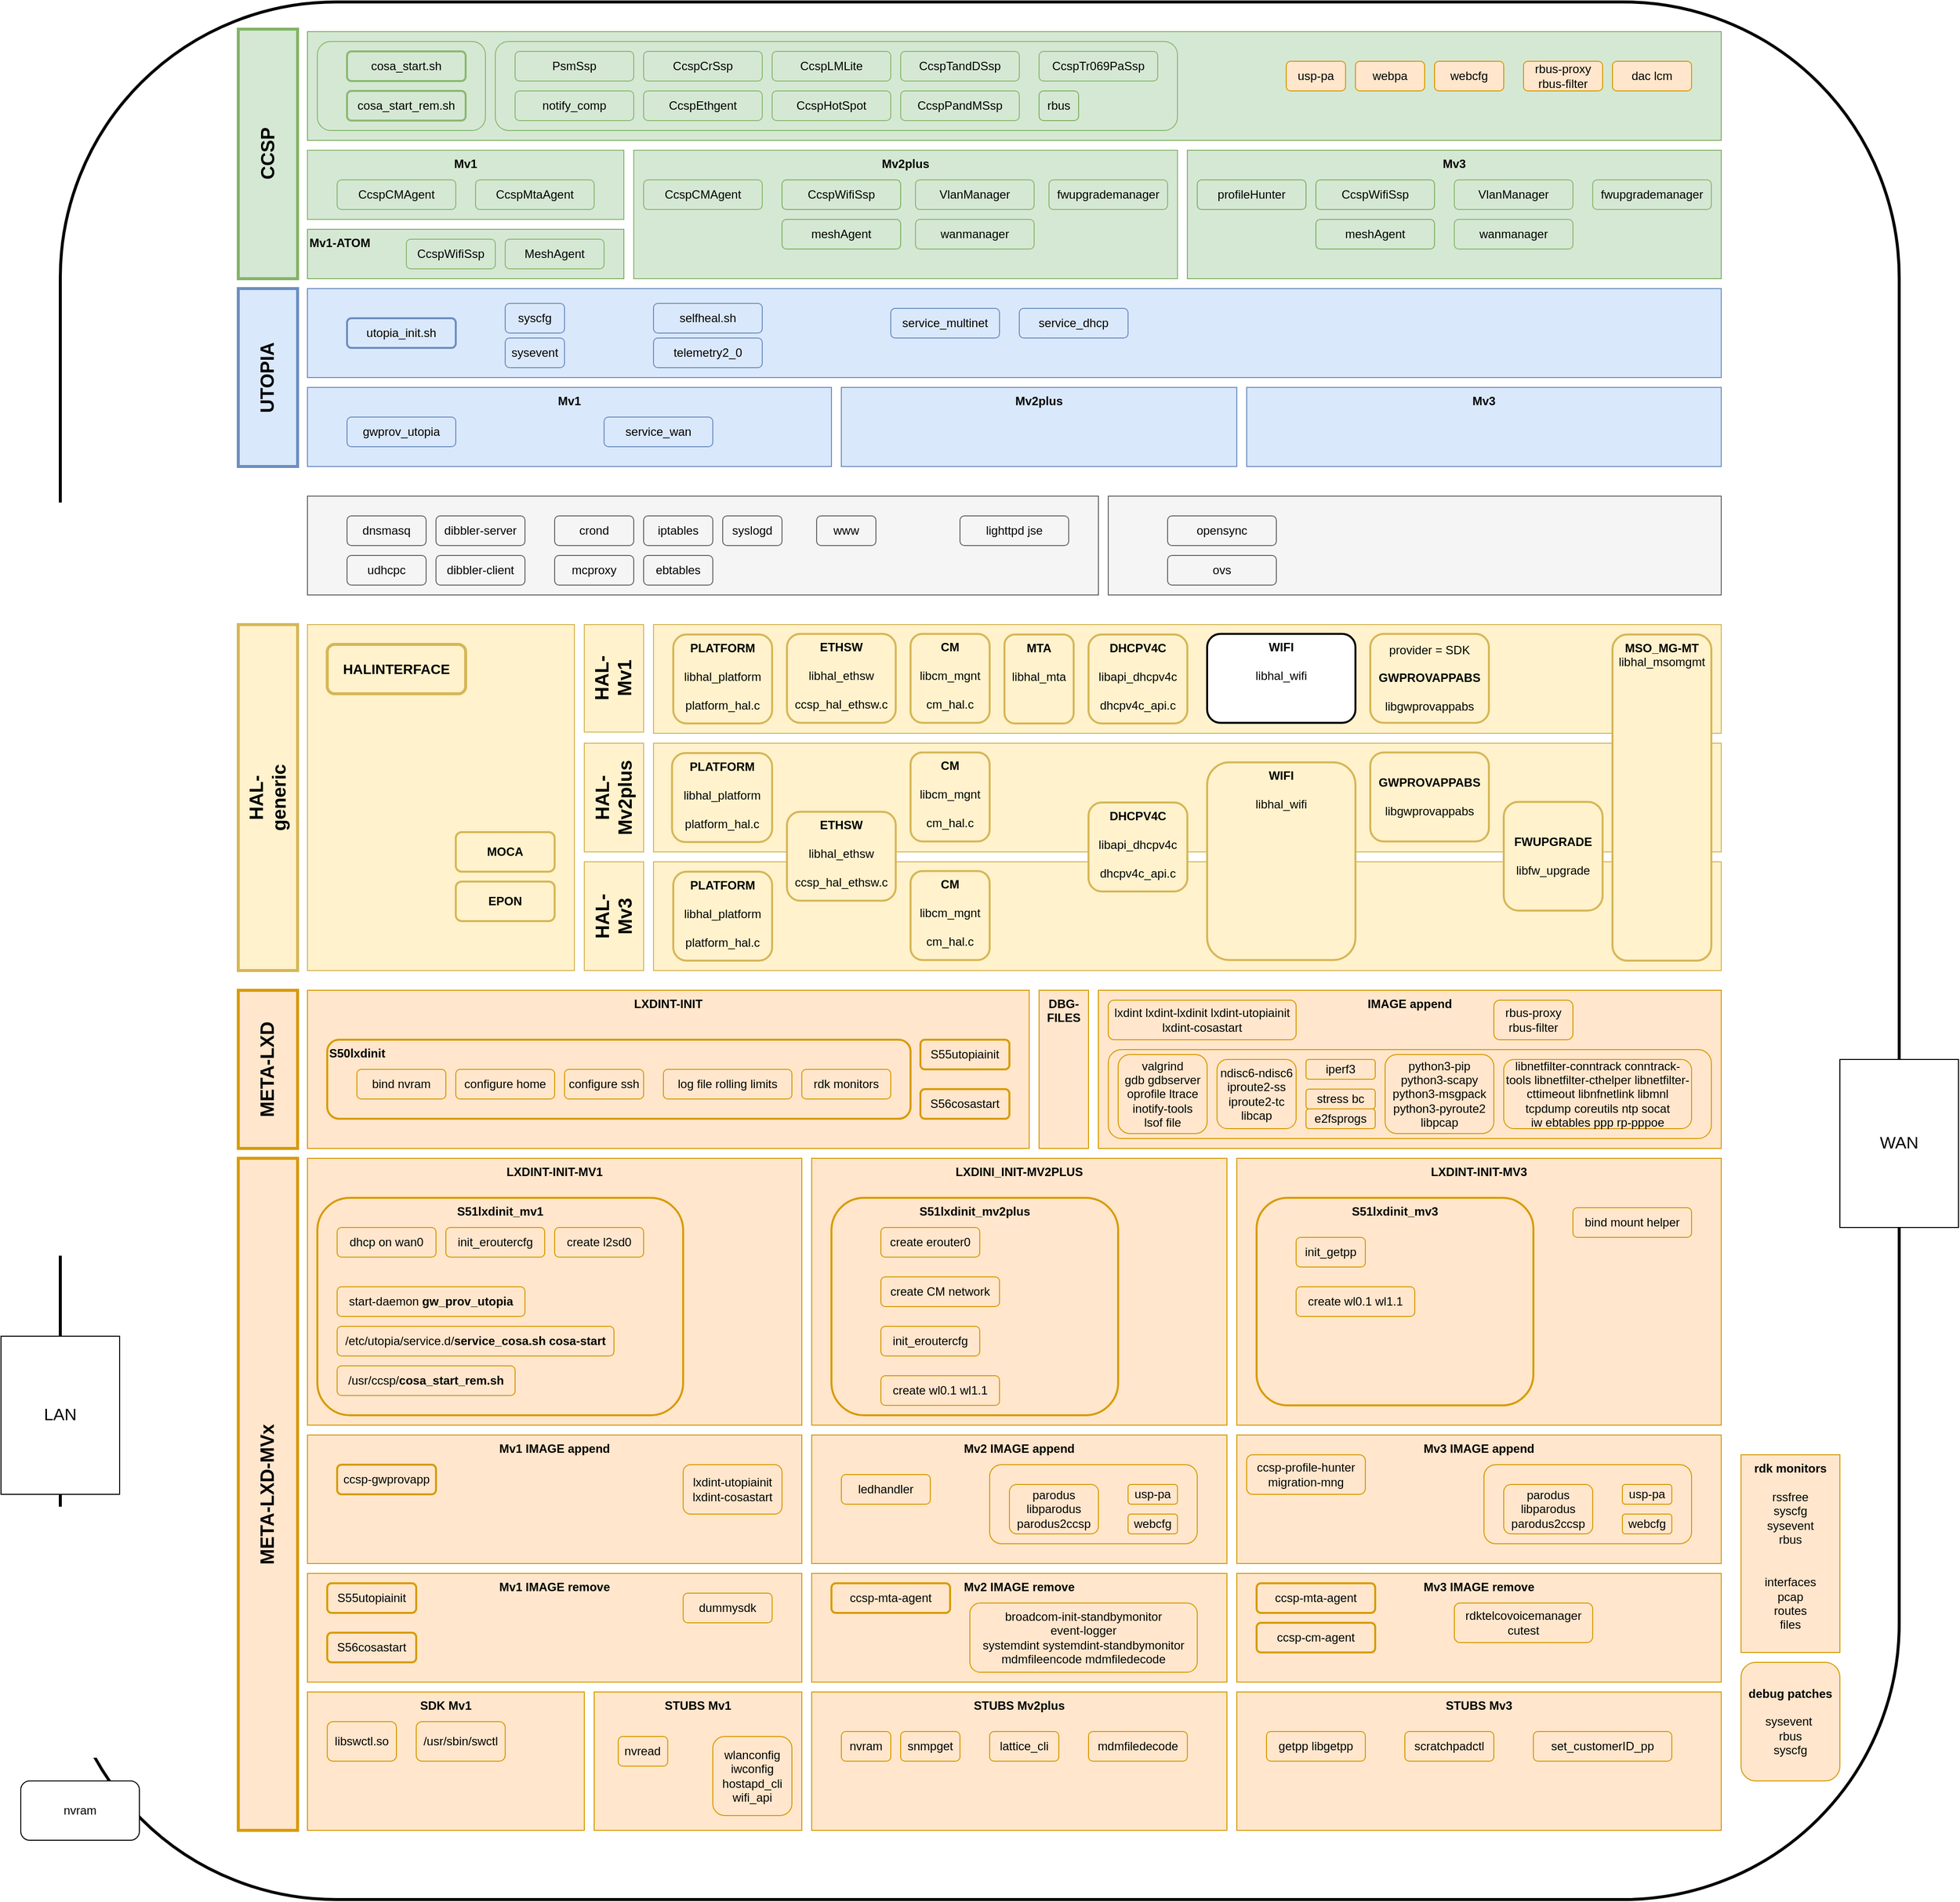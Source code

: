 <mxfile version="25.0.2">
  <diagram name="mv1" id="No3tiavd3VeYQ0ETVFXS">
    <mxGraphModel dx="1788" dy="1854" grid="1" gridSize="10" guides="1" tooltips="1" connect="0" arrows="0" fold="1" page="1" pageScale="1" pageWidth="1100" pageHeight="850" math="0" shadow="0">
      <root>
        <mxCell id="0" />
        <mxCell id="1" parent="0" />
        <mxCell id="6I6sj6lgImSwd84NHeRp-36" value="" style="rounded=1;whiteSpace=wrap;html=1;strokeWidth=3;fontColor=#000000;fillColor=default;" parent="1" vertex="1">
          <mxGeometry x="90" y="-760" width="1860" height="1920" as="geometry" />
        </mxCell>
        <mxCell id="AQ5LlWUHZtdL1F9q4RZN-73" value="" style="rounded=0;whiteSpace=wrap;html=1;verticalAlign=top;fillColor=#fff2cc;strokeColor=#d6b656;fontStyle=0;fontColor=#000000;" parent="1" vertex="1">
          <mxGeometry x="690" y="110" width="1080" height="110" as="geometry" />
        </mxCell>
        <mxCell id="AQ5LlWUHZtdL1F9q4RZN-60" value="" style="rounded=0;whiteSpace=wrap;html=1;verticalAlign=top;fillColor=#fff2cc;strokeColor=#d6b656;fontStyle=0;fontColor=#000000;" parent="1" vertex="1">
          <mxGeometry x="690" y="-10" width="1080" height="110" as="geometry" />
        </mxCell>
        <mxCell id="6I6sj6lgImSwd84NHeRp-34" value="" style="rounded=0;whiteSpace=wrap;html=1;verticalAlign=top;fillColor=#dae8fc;strokeColor=#6c8ebf;fontStyle=1;strokeWidth=1;fontColor=#000000;" parent="1" vertex="1">
          <mxGeometry x="340" y="-470" width="1430" height="90" as="geometry" />
        </mxCell>
        <mxCell id="6I6sj6lgImSwd84NHeRp-8" value="" style="rounded=0;whiteSpace=wrap;html=1;verticalAlign=top;fillColor=#d5e8d4;strokeColor=#82b366;fontStyle=1;strokeWidth=1;fontColor=#000000;" parent="1" vertex="1">
          <mxGeometry x="340" y="-730" width="1430" height="110" as="geometry" />
        </mxCell>
        <mxCell id="cAN3Adrkb7Oz3NnZHw3_-4" value="" style="rounded=1;whiteSpace=wrap;html=1;fillColor=none;strokeColor=#8bb971;fontColor=#000000;" parent="1" vertex="1">
          <mxGeometry x="530" y="-720" width="690" height="90" as="geometry" />
        </mxCell>
        <mxCell id="NseHv8oOHJ2EzqwxYGIs-5" value="Mv2 IMAGE append" style="rounded=0;whiteSpace=wrap;html=1;verticalAlign=top;fillColor=#ffe6cc;strokeColor=#d79b00;fontStyle=1;fontColor=#000000;" parent="1" vertex="1">
          <mxGeometry x="850" y="690" width="420" height="130" as="geometry" />
        </mxCell>
        <mxCell id="RQgMuBRWUg0oYU4yPysI-5" value="" style="rounded=1;whiteSpace=wrap;html=1;fillColor=none;strokeColor=#d79b00;fontColor=#000000;" parent="1" vertex="1">
          <mxGeometry x="1030" y="720" width="210" height="80" as="geometry" />
        </mxCell>
        <mxCell id="FoUPgF81jLXficwNEzEN-10" value="IMAGE append" style="rounded=0;whiteSpace=wrap;html=1;verticalAlign=top;fillColor=#ffe6cc;strokeColor=#d79b00;fontStyle=1;fontColor=#000000;" parent="1" vertex="1">
          <mxGeometry x="1140" y="240" width="630" height="160" as="geometry" />
        </mxCell>
        <mxCell id="RQgMuBRWUg0oYU4yPysI-4" value="" style="rounded=1;whiteSpace=wrap;html=1;fillColor=none;strokeColor=#d79b00;fontColor=#000000;" parent="1" vertex="1">
          <mxGeometry x="1150" y="300" width="610" height="90" as="geometry" />
        </mxCell>
        <mxCell id="AQ5LlWUHZtdL1F9q4RZN-53" value="STUBS Mv1" style="rounded=0;whiteSpace=wrap;html=1;verticalAlign=top;fillColor=#ffe6cc;strokeColor=#d79b00;fontStyle=1;fontColor=#000000;" parent="1" vertex="1">
          <mxGeometry x="630" y="950" width="210" height="140" as="geometry" />
        </mxCell>
        <mxCell id="NseHv8oOHJ2EzqwxYGIs-35" value="" style="rounded=0;whiteSpace=wrap;html=1;verticalAlign=top;fillColor=#fff2cc;strokeColor=#d6b656;fontStyle=0;fontColor=#000000;" parent="1" vertex="1">
          <mxGeometry x="690" y="-130" width="1080" height="110" as="geometry" />
        </mxCell>
        <mxCell id="6I6sj6lgImSwd84NHeRp-71" value="LXDINT-INIT-MV3" style="rounded=0;whiteSpace=wrap;html=1;verticalAlign=top;fillColor=#ffe6cc;strokeColor=#d79b00;fontStyle=1;fontColor=#000000;" parent="1" vertex="1">
          <mxGeometry x="1280" y="410" width="490" height="270" as="geometry" />
        </mxCell>
        <mxCell id="FoUPgF81jLXficwNEzEN-3" value="&lt;div&gt;&lt;b&gt;S51lxdinit_mv3&lt;/b&gt;&lt;/div&gt;" style="rounded=1;whiteSpace=wrap;html=1;fillColor=#ffe6cc;strokeColor=#d79b00;fontStyle=0;strokeWidth=2;fontColor=#000000;verticalAlign=top;" parent="1" vertex="1">
          <mxGeometry x="1300" y="450" width="280" height="210" as="geometry" />
        </mxCell>
        <mxCell id="AQ5LlWUHZtdL1F9q4RZN-33" value="LXDINI_INIT-MV2PLUS" style="rounded=0;whiteSpace=wrap;html=1;verticalAlign=top;fillColor=#ffe6cc;strokeColor=#d79b00;fontStyle=1;fontColor=#000000;" parent="1" vertex="1">
          <mxGeometry x="850" y="410" width="420" height="270" as="geometry" />
        </mxCell>
        <mxCell id="FoUPgF81jLXficwNEzEN-2" value="&lt;div&gt;&lt;b&gt;S51lxdinit_mv2plus&lt;/b&gt;&lt;/div&gt;" style="rounded=1;whiteSpace=wrap;html=1;fillColor=#ffe6cc;strokeColor=#d79b00;fontStyle=0;strokeWidth=2;fontColor=#000000;verticalAlign=top;" parent="1" vertex="1">
          <mxGeometry x="870" y="450" width="290" height="220" as="geometry" />
        </mxCell>
        <mxCell id="6I6sj6lgImSwd84NHeRp-20" value="LXDINT-INIT-MV1" style="rounded=0;whiteSpace=wrap;html=1;verticalAlign=top;fillColor=#ffe6cc;strokeColor=#d79b00;fontStyle=1;fontColor=#000000;" parent="1" vertex="1">
          <mxGeometry x="340" y="410" width="500" height="270" as="geometry" />
        </mxCell>
        <mxCell id="AQ5LlWUHZtdL1F9q4RZN-57" value="&lt;div&gt;&lt;b&gt;S51lxdinit_mv1&lt;/b&gt;&lt;/div&gt;" style="rounded=1;whiteSpace=wrap;html=1;fillColor=#ffe6cc;strokeColor=#d79b00;fontStyle=0;strokeWidth=2;fontColor=#000000;verticalAlign=top;" parent="1" vertex="1">
          <mxGeometry x="350" y="450" width="370" height="220" as="geometry" />
        </mxCell>
        <mxCell id="6I6sj6lgImSwd84NHeRp-65" value="LXDINT-INIT" style="rounded=0;whiteSpace=wrap;html=1;verticalAlign=top;fillColor=#ffe6cc;strokeColor=#d79b00;fontStyle=1;fontColor=#000000;" parent="1" vertex="1">
          <mxGeometry x="340" y="240" width="730" height="160" as="geometry" />
        </mxCell>
        <mxCell id="FoUPgF81jLXficwNEzEN-1" value="&lt;div&gt;&lt;b&gt;S50lxdinit&lt;/b&gt;&lt;/div&gt;" style="rounded=1;whiteSpace=wrap;html=1;fillColor=#ffe6cc;strokeColor=#d79b00;fontStyle=0;strokeWidth=2;fontColor=#000000;verticalAlign=top;align=left;" parent="1" vertex="1">
          <mxGeometry x="360" y="290" width="590" height="80" as="geometry" />
        </mxCell>
        <mxCell id="6I6sj6lgImSwd84NHeRp-1" value="" style="rounded=0;whiteSpace=wrap;html=1;verticalAlign=top;fillColor=#fff2cc;strokeColor=#d6b656;fontStyle=0;fontColor=#000000;" parent="1" vertex="1">
          <mxGeometry x="340" y="-130" width="270" height="350" as="geometry" />
        </mxCell>
        <mxCell id="P2RASbxnNR1XabgKeKC1-1" value="Mv1" style="rounded=0;whiteSpace=wrap;html=1;verticalAlign=top;fillColor=#dae8fc;strokeColor=#6c8ebf;fontStyle=1;strokeWidth=1;fontColor=#000000;" parent="1" vertex="1">
          <mxGeometry x="340" y="-370" width="530" height="80" as="geometry" />
        </mxCell>
        <mxCell id="P2RASbxnNR1XabgKeKC1-2" value="WAN" style="rounded=0;whiteSpace=wrap;html=1;fontSize=17;fontColor=#000000;" parent="1" vertex="1">
          <mxGeometry x="1890" y="310" width="120" height="170" as="geometry" />
        </mxCell>
        <mxCell id="P2RASbxnNR1XabgKeKC1-4" value="LAN" style="rounded=0;whiteSpace=wrap;html=1;fontSize=17;fontColor=#000000;" parent="1" vertex="1">
          <mxGeometry x="30" y="590" width="120" height="160" as="geometry" />
        </mxCell>
        <mxCell id="P2RASbxnNR1XabgKeKC1-5" value="CcspCrSsp" style="rounded=1;whiteSpace=wrap;html=1;fillColor=#d5e8d4;strokeColor=#8bb971;fontColor=#000000;" parent="1" vertex="1">
          <mxGeometry x="680" y="-710" width="120" height="30" as="geometry" />
        </mxCell>
        <mxCell id="P2RASbxnNR1XabgKeKC1-6" value="&lt;div&gt;service_wan&lt;/div&gt;" style="rounded=1;whiteSpace=wrap;html=1;verticalAlign=middle;fillColor=#dae8fc;strokeColor=#6c8ebf;fontColor=#000000;" parent="1" vertex="1">
          <mxGeometry x="640" y="-340" width="110" height="30" as="geometry" />
        </mxCell>
        <mxCell id="P2RASbxnNR1XabgKeKC1-7" value="&lt;b&gt;CM&lt;/b&gt;&lt;div&gt;&lt;b&gt;&lt;br&gt;&lt;/b&gt;&lt;div&gt;&lt;span style=&quot;background-color: initial;&quot;&gt;&lt;font style=&quot;font-size: 12px;&quot;&gt;libcm_mgnt&lt;/font&gt;&lt;/span&gt;&lt;/div&gt;&lt;/div&gt;&lt;div&gt;&lt;span style=&quot;background-color: initial;&quot;&gt;&lt;font style=&quot;font-size: 12px;&quot;&gt;&lt;br&gt;&lt;/font&gt;&lt;/span&gt;&lt;/div&gt;&lt;div&gt;&lt;span style=&quot;background-color: initial;&quot;&gt;&lt;font style=&quot;font-size: 12px;&quot;&gt;cm_hal.c&lt;/font&gt;&lt;/span&gt;&lt;/div&gt;" style="rounded=1;whiteSpace=wrap;html=1;fillColor=#fff2cc;strokeColor=#d6b656;fontColor=#000000;fontStyle=0;verticalAlign=top;strokeWidth=2;" parent="1" vertex="1">
          <mxGeometry x="950" y="-120.63" width="80" height="90" as="geometry" />
        </mxCell>
        <mxCell id="P2RASbxnNR1XabgKeKC1-8" value="&lt;b&gt;PLATFORM&lt;/b&gt;&lt;div&gt;&lt;span style=&quot;background-color: initial;&quot;&gt;&lt;br&gt;&lt;/span&gt;&lt;/div&gt;&lt;div&gt;&lt;span style=&quot;background-color: initial;&quot;&gt;libhal_platform&lt;/span&gt;&lt;/div&gt;&lt;div&gt;&lt;span style=&quot;background-color: initial;&quot;&gt;&lt;br&gt;&lt;/span&gt;&lt;/div&gt;&lt;div&gt;&lt;span style=&quot;background-color: initial;&quot;&gt;platform_hal.c&lt;/span&gt;&lt;/div&gt;" style="rounded=1;whiteSpace=wrap;html=1;fillColor=#fff2cc;strokeColor=#d6b656;fontColor=#000000;fontStyle=0;verticalAlign=top;strokeWidth=2;" parent="1" vertex="1">
          <mxGeometry x="710" y="-120" width="100" height="90" as="geometry" />
        </mxCell>
        <mxCell id="P2RASbxnNR1XabgKeKC1-9" value="&lt;b&gt;WIFI&lt;/b&gt;&lt;div&gt;&lt;br&gt;&lt;/div&gt;&lt;div&gt;libhal_wifi&lt;/div&gt;" style="rounded=1;whiteSpace=wrap;html=1;fontStyle=0;verticalAlign=top;strokeWidth=2;" parent="1" vertex="1">
          <mxGeometry x="1250" y="-120.63" width="150" height="90" as="geometry" />
        </mxCell>
        <mxCell id="6I6sj6lgImSwd84NHeRp-9" value="" style="rounded=0;whiteSpace=wrap;html=1;fillColor=#f5f5f5;strokeColor=#666666;fontColor=#000000;" parent="1" vertex="1">
          <mxGeometry x="340" y="-260" width="800" height="100" as="geometry" />
        </mxCell>
        <mxCell id="6I6sj6lgImSwd84NHeRp-10" value="&lt;div&gt;&lt;span style=&quot;background-color: initial;&quot;&gt;service_dhcp&lt;/span&gt;&lt;br&gt;&lt;/div&gt;" style="rounded=1;whiteSpace=wrap;html=1;verticalAlign=middle;fillColor=#dae8fc;strokeColor=#6c8ebf;fontColor=#000000;" parent="1" vertex="1">
          <mxGeometry x="1060" y="-450" width="110" height="30" as="geometry" />
        </mxCell>
        <mxCell id="6I6sj6lgImSwd84NHeRp-11" value="&lt;div&gt;service_multinet&lt;/div&gt;" style="rounded=1;whiteSpace=wrap;html=1;verticalAlign=middle;fillColor=#dae8fc;strokeColor=#6c8ebf;fontColor=#000000;" parent="1" vertex="1">
          <mxGeometry x="930" y="-450" width="110" height="30" as="geometry" />
        </mxCell>
        <mxCell id="6I6sj6lgImSwd84NHeRp-12" value="&lt;div&gt;&lt;span style=&quot;background-color: initial;&quot;&gt;gwprov_utopia&lt;/span&gt;&lt;br&gt;&lt;/div&gt;" style="rounded=1;whiteSpace=wrap;html=1;verticalAlign=middle;fillColor=#dae8fc;strokeColor=#6c8ebf;fontColor=#000000;" parent="1" vertex="1">
          <mxGeometry x="380" y="-340" width="110" height="30" as="geometry" />
        </mxCell>
        <mxCell id="6I6sj6lgImSwd84NHeRp-14" value="&lt;div&gt;&lt;span style=&quot;background-color: initial;&quot;&gt;udhcpc&lt;/span&gt;&lt;br&gt;&lt;/div&gt;" style="rounded=1;whiteSpace=wrap;html=1;verticalAlign=middle;fillColor=#f5f5f5;strokeColor=#666666;fontColor=#000000;" parent="1" vertex="1">
          <mxGeometry x="380" y="-200" width="80" height="30" as="geometry" />
        </mxCell>
        <mxCell id="6I6sj6lgImSwd84NHeRp-15" value="&lt;div&gt;&lt;span style=&quot;background-color: initial;&quot;&gt;dnsmasq&lt;/span&gt;&lt;br&gt;&lt;/div&gt;" style="rounded=1;whiteSpace=wrap;html=1;verticalAlign=middle;fillColor=#f5f5f5;strokeColor=#666666;fontColor=#000000;" parent="1" vertex="1">
          <mxGeometry x="380" y="-240" width="80" height="30" as="geometry" />
        </mxCell>
        <mxCell id="6I6sj6lgImSwd84NHeRp-16" value="&lt;div&gt;&lt;span style=&quot;background-color: initial;&quot;&gt;dibbler-client&lt;/span&gt;&lt;br&gt;&lt;/div&gt;" style="rounded=1;whiteSpace=wrap;html=1;verticalAlign=middle;fillColor=#f5f5f5;strokeColor=#666666;fontColor=#000000;" parent="1" vertex="1">
          <mxGeometry x="470" y="-200" width="90" height="30" as="geometry" />
        </mxCell>
        <mxCell id="6I6sj6lgImSwd84NHeRp-17" value="&lt;div&gt;&lt;span style=&quot;background-color: initial;&quot;&gt;dibbler-server&lt;/span&gt;&lt;br&gt;&lt;/div&gt;" style="rounded=1;whiteSpace=wrap;html=1;verticalAlign=middle;fillColor=#f5f5f5;strokeColor=#666666;fontColor=#000000;" parent="1" vertex="1">
          <mxGeometry x="470" y="-240" width="90" height="30" as="geometry" />
        </mxCell>
        <mxCell id="6I6sj6lgImSwd84NHeRp-18" value="&lt;div&gt;CcspPandMSsp&lt;/div&gt;" style="rounded=1;whiteSpace=wrap;html=1;fillColor=#d5e8d4;strokeColor=#8bb971;fontColor=#000000;" parent="1" vertex="1">
          <mxGeometry x="940" y="-670" width="120" height="30" as="geometry" />
        </mxCell>
        <mxCell id="6I6sj6lgImSwd84NHeRp-19" value="PsmSsp" style="rounded=1;whiteSpace=wrap;html=1;fillColor=#d5e8d4;strokeColor=#8bb971;fontColor=#000000;" parent="1" vertex="1">
          <mxGeometry x="550" y="-710" width="120" height="30" as="geometry" />
        </mxCell>
        <mxCell id="6I6sj6lgImSwd84NHeRp-21" value="init_getpp" style="rounded=1;whiteSpace=wrap;html=1;fillColor=#ffe6cc;strokeColor=#d79b00;fontColor=#000000;" parent="1" vertex="1">
          <mxGeometry x="1340" y="490" width="70" height="30" as="geometry" />
        </mxCell>
        <mxCell id="6I6sj6lgImSwd84NHeRp-22" value="init_eroutercfg" style="rounded=1;whiteSpace=wrap;html=1;fillColor=#ffe6cc;strokeColor=#d79b00;fontColor=#000000;" parent="1" vertex="1">
          <mxGeometry x="480" y="480" width="100" height="30" as="geometry" />
        </mxCell>
        <mxCell id="6I6sj6lgImSwd84NHeRp-23" value="STUBS Mv3" style="rounded=0;whiteSpace=wrap;html=1;verticalAlign=top;fillColor=#ffe6cc;strokeColor=#d79b00;fontStyle=1;fontColor=#000000;" parent="1" vertex="1">
          <mxGeometry x="1280" y="950" width="490" height="140" as="geometry" />
        </mxCell>
        <mxCell id="6I6sj6lgImSwd84NHeRp-25" value="log file rolling limits" style="rounded=1;whiteSpace=wrap;html=1;fillColor=#ffe6cc;strokeColor=#d79b00;fontColor=#000000;" parent="1" vertex="1">
          <mxGeometry x="700" y="320" width="130" height="30" as="geometry" />
        </mxCell>
        <mxCell id="6I6sj6lgImSwd84NHeRp-26" value="&lt;div&gt;&lt;b&gt;debug patches&lt;br&gt;&lt;/b&gt;&lt;/div&gt;&lt;div&gt;&lt;br&gt;&lt;/div&gt;sysevent&amp;nbsp;&lt;div&gt;rbus&lt;/div&gt;&lt;div&gt;syscfg&lt;/div&gt;" style="rounded=1;whiteSpace=wrap;html=1;fillColor=#ffe6cc;strokeColor=#d79b00;fontColor=#000000;" parent="1" vertex="1">
          <mxGeometry x="1790" y="920" width="100" height="120" as="geometry" />
        </mxCell>
        <mxCell id="6I6sj6lgImSwd84NHeRp-27" value="bind nvram" style="rounded=1;whiteSpace=wrap;html=1;fillColor=#ffe6cc;strokeColor=#d79b00;fontColor=#000000;" parent="1" vertex="1">
          <mxGeometry x="390" y="320" width="90" height="30" as="geometry" />
        </mxCell>
        <mxCell id="6I6sj6lgImSwd84NHeRp-28" value="bind mount helper" style="rounded=1;whiteSpace=wrap;html=1;fillColor=#ffe6cc;strokeColor=#d79b00;fontColor=#000000;verticalAlign=middle;" parent="1" vertex="1">
          <mxGeometry x="1620" y="460" width="120" height="30" as="geometry" />
        </mxCell>
        <mxCell id="6I6sj6lgImSwd84NHeRp-30" value="Mv2plus" style="rounded=0;whiteSpace=wrap;html=1;verticalAlign=top;fillColor=#dae8fc;strokeColor=#6c8ebf;fontStyle=1;strokeWidth=1;fontColor=#000000;" parent="1" vertex="1">
          <mxGeometry x="880" y="-370" width="400" height="80" as="geometry" />
        </mxCell>
        <mxCell id="6I6sj6lgImSwd84NHeRp-31" value="Mv1" style="rounded=0;whiteSpace=wrap;html=1;verticalAlign=top;fillColor=#d5e8d4;strokeColor=#8bb971;fontStyle=1;strokeWidth=1;fontColor=#000000;" parent="1" vertex="1">
          <mxGeometry x="340" y="-610" width="320" height="70" as="geometry" />
        </mxCell>
        <mxCell id="6I6sj6lgImSwd84NHeRp-32" value="Mv2plus" style="rounded=0;whiteSpace=wrap;html=1;verticalAlign=top;fillColor=#d5e8d4;strokeColor=#8bb971;fontStyle=1;strokeWidth=1;fontColor=#000000;" parent="1" vertex="1">
          <mxGeometry x="670" y="-610" width="550" height="130" as="geometry" />
        </mxCell>
        <mxCell id="6I6sj6lgImSwd84NHeRp-33" value="Mv3" style="rounded=0;whiteSpace=wrap;html=1;verticalAlign=top;fillColor=#d5e8d4;strokeColor=#82b366;fontStyle=1;strokeWidth=1;fontColor=#000000;" parent="1" vertex="1">
          <mxGeometry x="1230" y="-610" width="540" height="130" as="geometry" />
        </mxCell>
        <mxCell id="6I6sj6lgImSwd84NHeRp-35" value="Mv3" style="rounded=0;whiteSpace=wrap;html=1;verticalAlign=top;fillColor=#dae8fc;strokeColor=#6c8ebf;fontStyle=1;strokeWidth=1;fontColor=#000000;" parent="1" vertex="1">
          <mxGeometry x="1290" y="-370" width="480" height="80" as="geometry" />
        </mxCell>
        <mxCell id="6I6sj6lgImSwd84NHeRp-37" value="nvram" style="rounded=1;whiteSpace=wrap;html=1;fontColor=#000000;" parent="1" vertex="1">
          <mxGeometry x="50" y="1040" width="120" height="60" as="geometry" />
        </mxCell>
        <mxCell id="6I6sj6lgImSwd84NHeRp-38" value="&lt;div&gt;sysevent&lt;/div&gt;" style="rounded=1;whiteSpace=wrap;html=1;verticalAlign=middle;fillColor=#dae8fc;strokeColor=#6c8ebf;fontColor=#000000;" parent="1" vertex="1">
          <mxGeometry x="540" y="-420" width="60" height="30" as="geometry" />
        </mxCell>
        <mxCell id="6I6sj6lgImSwd84NHeRp-39" value="&lt;div&gt;&lt;span style=&quot;background-color: initial;&quot;&gt;crond&lt;/span&gt;&lt;br&gt;&lt;/div&gt;" style="rounded=1;whiteSpace=wrap;html=1;verticalAlign=middle;fillColor=#f5f5f5;strokeColor=#666666;fontColor=#000000;" parent="1" vertex="1">
          <mxGeometry x="590" y="-240" width="80" height="30" as="geometry" />
        </mxCell>
        <mxCell id="6I6sj6lgImSwd84NHeRp-40" value="&lt;div&gt;rbus&lt;/div&gt;" style="rounded=1;whiteSpace=wrap;html=1;verticalAlign=middle;fillColor=#d5e8d4;strokeColor=#82b366;" parent="1" vertex="1">
          <mxGeometry x="1080" y="-670" width="40" height="30" as="geometry" />
        </mxCell>
        <mxCell id="6I6sj6lgImSwd84NHeRp-41" value="&lt;div&gt;&lt;span style=&quot;background-color: initial;&quot;&gt;syslogd&lt;/span&gt;&lt;br&gt;&lt;/div&gt;" style="rounded=1;whiteSpace=wrap;html=1;verticalAlign=middle;fillColor=#f5f5f5;strokeColor=#666666;fontColor=#000000;" parent="1" vertex="1">
          <mxGeometry x="760" y="-240" width="60" height="30" as="geometry" />
        </mxCell>
        <mxCell id="6I6sj6lgImSwd84NHeRp-42" value="VlanManager" style="rounded=1;whiteSpace=wrap;html=1;fillColor=#d5e8d4;strokeColor=#8bb971;fontColor=#000000;" parent="1" vertex="1">
          <mxGeometry x="1500" y="-580" width="120" height="30" as="geometry" />
        </mxCell>
        <mxCell id="6I6sj6lgImSwd84NHeRp-43" value="CcspWifiSsp" style="rounded=1;whiteSpace=wrap;html=1;fillColor=#d5e8d4;strokeColor=#82b366;" parent="1" vertex="1">
          <mxGeometry x="1360" y="-580" width="120" height="30" as="geometry" />
        </mxCell>
        <mxCell id="6I6sj6lgImSwd84NHeRp-45" value="wanmanager" style="rounded=1;whiteSpace=wrap;html=1;fillColor=#d5e8d4;strokeColor=#8bb971;fontColor=#000000;" parent="1" vertex="1">
          <mxGeometry x="1500" y="-540" width="120" height="30" as="geometry" />
        </mxCell>
        <mxCell id="6I6sj6lgImSwd84NHeRp-47" value="fwupgrademanager" style="rounded=1;whiteSpace=wrap;html=1;fillColor=#d5e8d4;strokeColor=#8bb971;fontColor=#000000;" parent="1" vertex="1">
          <mxGeometry x="1640" y="-580" width="120" height="30" as="geometry" />
        </mxCell>
        <mxCell id="6I6sj6lgImSwd84NHeRp-50" value="CcspTr069PaSsp" style="rounded=1;whiteSpace=wrap;html=1;fillColor=#d5e8d4;strokeColor=#8bb971;fontColor=#000000;" parent="1" vertex="1">
          <mxGeometry x="1080" y="-710" width="120" height="30" as="geometry" />
        </mxCell>
        <mxCell id="6I6sj6lgImSwd84NHeRp-52" value="&lt;div&gt;&lt;span style=&quot;background-color: initial;&quot;&gt;mcproxy&lt;/span&gt;&lt;br&gt;&lt;/div&gt;" style="rounded=1;whiteSpace=wrap;html=1;verticalAlign=middle;fillColor=#f5f5f5;strokeColor=#666666;fontColor=#000000;" parent="1" vertex="1">
          <mxGeometry x="590" y="-200" width="80" height="30" as="geometry" />
        </mxCell>
        <mxCell id="6I6sj6lgImSwd84NHeRp-53" value="&lt;div&gt;&lt;span style=&quot;background-color: initial;&quot;&gt;iptables&lt;/span&gt;&lt;br&gt;&lt;/div&gt;" style="rounded=1;whiteSpace=wrap;html=1;verticalAlign=middle;fillColor=#f5f5f5;strokeColor=#666666;fontColor=#000000;" parent="1" vertex="1">
          <mxGeometry x="680" y="-240" width="70" height="30" as="geometry" />
        </mxCell>
        <mxCell id="6I6sj6lgImSwd84NHeRp-54" value="&lt;div&gt;&lt;span style=&quot;background-color: initial;&quot;&gt;lighttpd jse&lt;/span&gt;&lt;br&gt;&lt;/div&gt;" style="rounded=1;whiteSpace=wrap;html=1;verticalAlign=middle;fillColor=#f5f5f5;strokeColor=#666666;fontColor=#000000;" parent="1" vertex="1">
          <mxGeometry x="1000" y="-240" width="110" height="30" as="geometry" />
        </mxCell>
        <mxCell id="6I6sj6lgImSwd84NHeRp-56" value="&lt;div&gt;selfheal.sh&lt;/div&gt;" style="rounded=1;whiteSpace=wrap;html=1;verticalAlign=middle;fillColor=#dae8fc;strokeColor=#6c8ebf;fontColor=#000000;" parent="1" vertex="1">
          <mxGeometry x="690" y="-455" width="110" height="30" as="geometry" />
        </mxCell>
        <mxCell id="6I6sj6lgImSwd84NHeRp-57" value="&lt;div&gt;telemetry2_0&lt;/div&gt;" style="rounded=1;whiteSpace=wrap;html=1;verticalAlign=middle;fillColor=#dae8fc;strokeColor=#6c8ebf;fontColor=#000000;" parent="1" vertex="1">
          <mxGeometry x="690" y="-420" width="110" height="30" as="geometry" />
        </mxCell>
        <mxCell id="6I6sj6lgImSwd84NHeRp-58" value="" style="rounded=0;whiteSpace=wrap;html=1;fillColor=#f5f5f5;strokeColor=#666666;fontColor=#000000;" parent="1" vertex="1">
          <mxGeometry x="1150" y="-260" width="620" height="100" as="geometry" />
        </mxCell>
        <mxCell id="6I6sj6lgImSwd84NHeRp-59" value="profileHunter" style="rounded=1;whiteSpace=wrap;html=1;fillColor=#d5e8d4;strokeColor=#82b366;" parent="1" vertex="1">
          <mxGeometry x="1240" y="-580" width="110" height="30" as="geometry" />
        </mxCell>
        <mxCell id="6I6sj6lgImSwd84NHeRp-60" value="set_customerID_pp" style="rounded=1;whiteSpace=wrap;html=1;fillColor=#ffe6cc;strokeColor=#d79b00;fontColor=#000000;" parent="1" vertex="1">
          <mxGeometry x="1580" y="990" width="140" height="30" as="geometry" />
        </mxCell>
        <mxCell id="6I6sj6lgImSwd84NHeRp-62" value="&lt;div&gt;opensync&lt;/div&gt;" style="rounded=1;whiteSpace=wrap;html=1;verticalAlign=middle;fillColor=#f5f5f5;strokeColor=#666666;fontColor=#000000;" parent="1" vertex="1">
          <mxGeometry x="1210" y="-240" width="110" height="30" as="geometry" />
        </mxCell>
        <mxCell id="6I6sj6lgImSwd84NHeRp-64" value="wlanconfig&lt;div&gt;iwconfig&lt;/div&gt;&lt;div&gt;hostapd_cli&lt;/div&gt;&lt;div&gt;wifi_api&lt;/div&gt;" style="rounded=1;whiteSpace=wrap;html=1;fillColor=#ffe6cc;strokeColor=#d79b00;fontColor=#000000;" parent="1" vertex="1">
          <mxGeometry x="750" y="995" width="80" height="80" as="geometry" />
        </mxCell>
        <mxCell id="6I6sj6lgImSwd84NHeRp-66" value="STUBS Mv2plus" style="rounded=0;whiteSpace=wrap;html=1;verticalAlign=top;fillColor=#ffe6cc;strokeColor=#d79b00;fontStyle=1;fontColor=#000000;" parent="1" vertex="1">
          <mxGeometry x="850" y="950" width="420" height="140" as="geometry" />
        </mxCell>
        <mxCell id="6I6sj6lgImSwd84NHeRp-67" value="&lt;div&gt;mdmfiledecode&lt;/div&gt;" style="rounded=1;whiteSpace=wrap;html=1;fillColor=#ffe6cc;strokeColor=#d79b00;fontColor=#000000;" parent="1" vertex="1">
          <mxGeometry x="1130" y="990" width="100" height="30" as="geometry" />
        </mxCell>
        <mxCell id="6I6sj6lgImSwd84NHeRp-68" value="&lt;div&gt;&lt;span style=&quot;background-color: initial;&quot;&gt;utopia_init.sh&lt;/span&gt;&lt;br&gt;&lt;/div&gt;" style="rounded=1;whiteSpace=wrap;html=1;verticalAlign=middle;fillColor=#dae8fc;strokeColor=#6c8ebf;fontColor=#000000;strokeWidth=2;" parent="1" vertex="1">
          <mxGeometry x="380" y="-440" width="110" height="30" as="geometry" />
        </mxCell>
        <mxCell id="6I6sj6lgImSwd84NHeRp-72" value="configure ssh" style="rounded=1;whiteSpace=wrap;html=1;fillColor=#ffe6cc;strokeColor=#d79b00;fontColor=#000000;" parent="1" vertex="1">
          <mxGeometry x="600" y="320" width="80" height="30" as="geometry" />
        </mxCell>
        <mxCell id="6I6sj6lgImSwd84NHeRp-74" value="Mv1-ATOM" style="rounded=0;whiteSpace=wrap;html=1;verticalAlign=top;fillColor=#d5e8d4;strokeColor=#82b366;fontStyle=1;strokeWidth=1;align=left;" parent="1" vertex="1">
          <mxGeometry x="340" y="-530" width="320" height="50" as="geometry" />
        </mxCell>
        <mxCell id="AQ5LlWUHZtdL1F9q4RZN-1" value="&lt;b&gt;DHCPV4C&lt;/b&gt;&lt;div&gt;&lt;b&gt;&lt;br&gt;&lt;/b&gt;&lt;div&gt;&lt;font style=&quot;font-size: 12px;&quot;&gt;&lt;span style=&quot;background-color: initial;&quot;&gt;libapi_dhcpv4c&lt;/span&gt;&lt;br&gt;&lt;/font&gt;&lt;/div&gt;&lt;div&gt;&lt;span style=&quot;background-color: initial;&quot;&gt;&lt;font style=&quot;font-size: 12px;&quot;&gt;&lt;br&gt;&lt;/font&gt;&lt;/span&gt;&lt;/div&gt;&lt;div&gt;&lt;span style=&quot;background-color: initial;&quot;&gt;&lt;font style=&quot;font-size: 12px;&quot;&gt;dhcpv4c_api.c&lt;/font&gt;&lt;br&gt;&lt;/span&gt;&lt;/div&gt;&lt;/div&gt;" style="rounded=1;whiteSpace=wrap;html=1;fillColor=#fff2cc;strokeColor=#d6b656;fontColor=#000000;fontStyle=0;verticalAlign=top;strokeWidth=2;" parent="1" vertex="1">
          <mxGeometry x="1130" y="-120" width="100" height="90" as="geometry" />
        </mxCell>
        <mxCell id="AQ5LlWUHZtdL1F9q4RZN-2" value="&lt;b&gt;ETHSW&lt;/b&gt;&lt;div&gt;&lt;b&gt;&lt;br&gt;&lt;/b&gt;&lt;div style=&quot;&quot;&gt;&lt;div style=&quot;&quot;&gt;&lt;font style=&quot;font-size: 12px;&quot;&gt;&lt;span style=&quot;background-color: initial;&quot;&gt;libhal_ethsw&lt;/span&gt;&lt;br&gt;&lt;/font&gt;&lt;/div&gt;&lt;/div&gt;&lt;div style=&quot;&quot;&gt;&lt;span style=&quot;background-color: initial;&quot;&gt;&lt;font style=&quot;font-size: 12px;&quot;&gt;&lt;br&gt;&lt;/font&gt;&lt;/span&gt;&lt;/div&gt;&lt;div style=&quot;&quot;&gt;&lt;span style=&quot;background-color: initial;&quot;&gt;&lt;font style=&quot;font-size: 12px;&quot;&gt;ccsp_hal_ethsw.c&lt;/font&gt;&lt;/span&gt;&lt;/div&gt;&lt;/div&gt;" style="rounded=1;whiteSpace=wrap;html=1;fillColor=#fff2cc;strokeColor=#d6b656;fontColor=#000000;fontStyle=0;verticalAlign=top;strokeWidth=2;" parent="1" vertex="1">
          <mxGeometry x="825" y="-120.63" width="110" height="90" as="geometry" />
        </mxCell>
        <mxCell id="AQ5LlWUHZtdL1F9q4RZN-4" value="&lt;b&gt;MSO_MG-MT&lt;/b&gt;&lt;div&gt;&lt;span style=&quot;background-color: initial;&quot;&gt;&lt;font style=&quot;font-size: 12px;&quot;&gt;libhal_msomgmt&lt;/font&gt;&lt;/span&gt;&lt;br&gt;&lt;/div&gt;" style="rounded=1;whiteSpace=wrap;html=1;fillColor=#fff2cc;strokeColor=#d6b656;fontColor=#000000;fontStyle=0;verticalAlign=top;strokeWidth=2;" parent="1" vertex="1">
          <mxGeometry x="1660" y="-120" width="100" height="330" as="geometry" />
        </mxCell>
        <mxCell id="AQ5LlWUHZtdL1F9q4RZN-5" value="HALINTERFACE" style="rounded=1;whiteSpace=wrap;html=1;fillColor=#fff2cc;strokeColor=#d6b656;strokeWidth=3;fontColor=#000000;fontStyle=1;fontSize=14;" parent="1" vertex="1">
          <mxGeometry x="360" y="-110" width="140" height="50" as="geometry" />
        </mxCell>
        <mxCell id="AQ5LlWUHZtdL1F9q4RZN-7" value="GWPROVAPPABS&lt;div&gt;&lt;span style=&quot;font-weight: normal;&quot;&gt;&lt;br&gt;&lt;/span&gt;&lt;/div&gt;&lt;div&gt;&lt;span style=&quot;font-weight: normal;&quot;&gt;libgwprovappabs&lt;/span&gt;&lt;/div&gt;" style="rounded=1;whiteSpace=wrap;html=1;fillColor=#fff2cc;strokeColor=#d6b656;fontColor=#000000;strokeWidth=2;fontStyle=1" parent="1" vertex="1">
          <mxGeometry x="1415" y="-0.63" width="120" height="90" as="geometry" />
        </mxCell>
        <mxCell id="AQ5LlWUHZtdL1F9q4RZN-9" value="FWUPGRADE&lt;div&gt;&lt;span style=&quot;font-weight: normal;&quot;&gt;&lt;br&gt;&lt;/span&gt;&lt;/div&gt;&lt;div&gt;&lt;span style=&quot;font-weight: normal;&quot;&gt;libfw_upgrade&lt;/span&gt;&lt;/div&gt;" style="rounded=1;whiteSpace=wrap;html=1;fillColor=#fff2cc;strokeColor=#d6b656;fontColor=#000000;fontStyle=1;strokeWidth=2;" parent="1" vertex="1">
          <mxGeometry x="1550" y="49.37" width="100" height="110" as="geometry" />
        </mxCell>
        <mxCell id="AQ5LlWUHZtdL1F9q4RZN-10" value="MOCA" style="rounded=1;whiteSpace=wrap;html=1;fillColor=#fff2cc;strokeColor=#d6b656;fontColor=#000000;fontStyle=1;strokeWidth=2;" parent="1" vertex="1">
          <mxGeometry x="490" y="80" width="100" height="40" as="geometry" />
        </mxCell>
        <mxCell id="AQ5LlWUHZtdL1F9q4RZN-11" value="VlanManager" style="rounded=1;whiteSpace=wrap;html=1;fillColor=#d5e8d4;strokeColor=#8bb971;fontColor=#000000;" parent="1" vertex="1">
          <mxGeometry x="955" y="-580" width="120" height="30" as="geometry" />
        </mxCell>
        <mxCell id="AQ5LlWUHZtdL1F9q4RZN-12" value="CcspWifiSsp" style="rounded=1;whiteSpace=wrap;html=1;fillColor=#d5e8d4;strokeColor=#82b366;" parent="1" vertex="1">
          <mxGeometry x="820" y="-580" width="120" height="30" as="geometry" />
        </mxCell>
        <mxCell id="AQ5LlWUHZtdL1F9q4RZN-14" value="wanmanager" style="rounded=1;whiteSpace=wrap;html=1;fillColor=#d5e8d4;strokeColor=#8bb971;fontColor=#000000;" parent="1" vertex="1">
          <mxGeometry x="955" y="-540" width="120" height="30" as="geometry" />
        </mxCell>
        <mxCell id="AQ5LlWUHZtdL1F9q4RZN-16" value="fwupgrademanager" style="rounded=1;whiteSpace=wrap;html=1;fillColor=#d5e8d4;strokeColor=#8bb971;fontColor=#000000;" parent="1" vertex="1">
          <mxGeometry x="1090" y="-580" width="120" height="30" as="geometry" />
        </mxCell>
        <mxCell id="AQ5LlWUHZtdL1F9q4RZN-19" value="notify_comp" style="rounded=1;whiteSpace=wrap;html=1;fillColor=#d5e8d4;strokeColor=#8bb971;fontColor=#000000;" parent="1" vertex="1">
          <mxGeometry x="550" y="-670" width="120" height="30" as="geometry" />
        </mxCell>
        <mxCell id="AQ5LlWUHZtdL1F9q4RZN-20" value="CcspCMAgent" style="rounded=1;whiteSpace=wrap;html=1;fillColor=#d5e8d4;strokeColor=#8bb971;fontColor=#000000;" parent="1" vertex="1">
          <mxGeometry x="370" y="-580" width="120" height="30" as="geometry" />
        </mxCell>
        <mxCell id="AQ5LlWUHZtdL1F9q4RZN-21" value="CcspMtaAgent" style="rounded=1;whiteSpace=wrap;html=1;fillColor=#d5e8d4;strokeColor=#8bb971;fontColor=#000000;" parent="1" vertex="1">
          <mxGeometry x="510" y="-580" width="120" height="30" as="geometry" />
        </mxCell>
        <mxCell id="AQ5LlWUHZtdL1F9q4RZN-22" value="CcspEthgent" style="rounded=1;whiteSpace=wrap;html=1;fillColor=#d5e8d4;strokeColor=#8bb971;fontColor=#000000;" parent="1" vertex="1">
          <mxGeometry x="680" y="-670" width="120" height="30" as="geometry" />
        </mxCell>
        <mxCell id="AQ5LlWUHZtdL1F9q4RZN-23" value="CcspLMLite" style="rounded=1;whiteSpace=wrap;html=1;fillColor=#d5e8d4;strokeColor=#8bb971;fontColor=#000000;" parent="1" vertex="1">
          <mxGeometry x="810" y="-710" width="120" height="30" as="geometry" />
        </mxCell>
        <mxCell id="AQ5LlWUHZtdL1F9q4RZN-24" value="CcspTandDSsp" style="rounded=1;whiteSpace=wrap;html=1;fillColor=#d5e8d4;strokeColor=#8bb971;fontColor=#000000;" parent="1" vertex="1">
          <mxGeometry x="940" y="-710" width="120" height="30" as="geometry" />
        </mxCell>
        <mxCell id="AQ5LlWUHZtdL1F9q4RZN-27" value="CCSP" style="rounded=0;whiteSpace=wrap;html=1;fillColor=#d5e8d4;strokeColor=#82b366;fontSize=19;rotation=-90;fontColor=#000000;strokeWidth=3;fontStyle=1" parent="1" vertex="1">
          <mxGeometry x="173.75" y="-636.25" width="252.5" height="60" as="geometry" />
        </mxCell>
        <mxCell id="AQ5LlWUHZtdL1F9q4RZN-28" value="UTOPIA" style="rounded=0;whiteSpace=wrap;html=1;fillColor=#dae8fc;strokeColor=#6c8ebf;fontSize=19;rotation=-90;fontColor=#000000;strokeWidth=3;fontStyle=1" parent="1" vertex="1">
          <mxGeometry x="210" y="-410" width="180" height="60" as="geometry" />
        </mxCell>
        <mxCell id="AQ5LlWUHZtdL1F9q4RZN-29" value="HAL-&lt;div&gt;generic&lt;/div&gt;" style="rounded=0;whiteSpace=wrap;html=1;fillColor=#fff2cc;strokeColor=#d6b656;fontSize=19;rotation=-90;fontColor=#000000;fontStyle=1;strokeWidth=3;" parent="1" vertex="1">
          <mxGeometry x="125" y="15" width="350" height="60" as="geometry" />
        </mxCell>
        <mxCell id="AQ5LlWUHZtdL1F9q4RZN-30" value="META-LXD-MVx" style="rounded=0;whiteSpace=wrap;html=1;fillColor=#ffe6cc;strokeColor=#d79b00;fontSize=19;rotation=-90;fontColor=#000000;strokeWidth=3;fontStyle=1" parent="1" vertex="1">
          <mxGeometry x="-40" y="720" width="680" height="60" as="geometry" />
        </mxCell>
        <mxCell id="AQ5LlWUHZtdL1F9q4RZN-31" value="CcspWifiSsp" style="rounded=1;whiteSpace=wrap;html=1;fillColor=#d5e8d4;strokeColor=#8bb971;fontColor=#000000;" parent="1" vertex="1">
          <mxGeometry x="440" y="-520" width="90" height="30" as="geometry" />
        </mxCell>
        <mxCell id="AQ5LlWUHZtdL1F9q4RZN-32" value="&lt;div&gt;ovs&lt;/div&gt;" style="rounded=1;whiteSpace=wrap;html=1;verticalAlign=middle;fillColor=#f5f5f5;strokeColor=#666666;fontColor=#000000;" parent="1" vertex="1">
          <mxGeometry x="1210" y="-200" width="110" height="30" as="geometry" />
        </mxCell>
        <mxCell id="AQ5LlWUHZtdL1F9q4RZN-35" value="create erouter0" style="rounded=1;whiteSpace=wrap;html=1;fillColor=#ffe6cc;strokeColor=#d79b00;fontColor=#000000;" parent="1" vertex="1">
          <mxGeometry x="920" y="480" width="100" height="30" as="geometry" />
        </mxCell>
        <mxCell id="AQ5LlWUHZtdL1F9q4RZN-37" value="Mv1 IMAGE remove" style="rounded=0;whiteSpace=wrap;html=1;verticalAlign=top;fillColor=#ffe6cc;strokeColor=#d79b00;fontStyle=1;fontColor=#000000;" parent="1" vertex="1">
          <mxGeometry x="340" y="830" width="500" height="110" as="geometry" />
        </mxCell>
        <mxCell id="AQ5LlWUHZtdL1F9q4RZN-38" value="rdk monitors&lt;div&gt;&lt;span style=&quot;font-weight: normal;&quot;&gt;&lt;br&gt;&lt;/span&gt;&lt;/div&gt;&lt;div&gt;&lt;span style=&quot;font-weight: normal;&quot;&gt;rssfree&lt;/span&gt;&lt;/div&gt;&lt;div&gt;&lt;span style=&quot;font-weight: normal;&quot;&gt;syscfg&lt;/span&gt;&lt;/div&gt;&lt;div&gt;&lt;span style=&quot;font-weight: normal;&quot;&gt;sysevent&lt;/span&gt;&lt;/div&gt;&lt;div&gt;&lt;span style=&quot;font-weight: normal;&quot;&gt;rbus&lt;/span&gt;&lt;/div&gt;&lt;div&gt;&lt;span style=&quot;font-weight: normal;&quot;&gt;&lt;br&gt;&lt;/span&gt;&lt;/div&gt;&lt;div&gt;&lt;span style=&quot;font-weight: normal;&quot;&gt;&lt;br&gt;&lt;/span&gt;&lt;/div&gt;&lt;div&gt;&lt;span style=&quot;font-weight: normal;&quot;&gt;interfaces&lt;/span&gt;&lt;/div&gt;&lt;div&gt;&lt;span style=&quot;font-weight: normal;&quot;&gt;pcap&lt;/span&gt;&lt;/div&gt;&lt;div&gt;&lt;span style=&quot;font-weight: normal;&quot;&gt;routes&lt;/span&gt;&lt;/div&gt;&lt;div&gt;&lt;span style=&quot;font-weight: normal;&quot;&gt;files&lt;/span&gt;&lt;/div&gt;" style="rounded=0;whiteSpace=wrap;html=1;verticalAlign=top;fillColor=#ffe6cc;strokeColor=#d79b00;fontStyle=1;fontColor=#000000;" parent="1" vertex="1">
          <mxGeometry x="1790" y="710" width="100" height="200" as="geometry" />
        </mxCell>
        <mxCell id="AQ5LlWUHZtdL1F9q4RZN-39" value="webpa" style="rounded=1;whiteSpace=wrap;html=1;fillColor=#ffe6cc;strokeColor=#d79b00;fontColor=#000000;" parent="1" vertex="1">
          <mxGeometry x="1400" y="-700" width="70" height="30" as="geometry" />
        </mxCell>
        <mxCell id="AQ5LlWUHZtdL1F9q4RZN-40" value="usp-pa" style="rounded=1;whiteSpace=wrap;html=1;fillColor=#ffe6cc;strokeColor=#d79b00;fontColor=#000000;" parent="1" vertex="1">
          <mxGeometry x="1330" y="-700" width="60" height="30" as="geometry" />
        </mxCell>
        <mxCell id="AQ5LlWUHZtdL1F9q4RZN-41" value="rbus-proxy&lt;div&gt;rbus-filter&lt;/div&gt;" style="rounded=1;whiteSpace=wrap;html=1;fillColor=#ffe6cc;strokeColor=#d79b00;fontColor=#000000;" parent="1" vertex="1">
          <mxGeometry x="1570" y="-700" width="80" height="30" as="geometry" />
        </mxCell>
        <mxCell id="AQ5LlWUHZtdL1F9q4RZN-42" value="dac lcm" style="rounded=1;whiteSpace=wrap;html=1;fillColor=#ffe6cc;strokeColor=#d79b00;fontColor=#000000;" parent="1" vertex="1">
          <mxGeometry x="1660" y="-700" width="80" height="30" as="geometry" />
        </mxCell>
        <mxCell id="AQ5LlWUHZtdL1F9q4RZN-43" value="&lt;div&gt;&lt;span style=&quot;background-color: initial;&quot;&gt;ebtables&lt;/span&gt;&lt;br&gt;&lt;/div&gt;" style="rounded=1;whiteSpace=wrap;html=1;verticalAlign=middle;fillColor=#f5f5f5;strokeColor=#666666;fontColor=#000000;" parent="1" vertex="1">
          <mxGeometry x="680" y="-200" width="70" height="30" as="geometry" />
        </mxCell>
        <mxCell id="AQ5LlWUHZtdL1F9q4RZN-44" value="&lt;div&gt;syscfg&lt;/div&gt;" style="rounded=1;whiteSpace=wrap;html=1;verticalAlign=middle;fillColor=#dae8fc;strokeColor=#6c8ebf;fontColor=#000000;" parent="1" vertex="1">
          <mxGeometry x="540" y="-455" width="60" height="30" as="geometry" />
        </mxCell>
        <mxCell id="AQ5LlWUHZtdL1F9q4RZN-45" value="MeshAgent" style="rounded=1;whiteSpace=wrap;html=1;fillColor=#d5e8d4;strokeColor=#8bb971;fontColor=#000000;" parent="1" vertex="1">
          <mxGeometry x="540" y="-520" width="100" height="30" as="geometry" />
        </mxCell>
        <mxCell id="AQ5LlWUHZtdL1F9q4RZN-61" value="HAL-&lt;div&gt;Mv2plus&lt;/div&gt;" style="rounded=0;whiteSpace=wrap;html=1;fillColor=#fff2cc;strokeColor=#d6b656;fontSize=19;rotation=-90;fontColor=#000000;fontStyle=1" parent="1" vertex="1">
          <mxGeometry x="595" y="15" width="110" height="60" as="geometry" />
        </mxCell>
        <mxCell id="AQ5LlWUHZtdL1F9q4RZN-74" value="HAL-&lt;div&gt;Mv3&lt;/div&gt;" style="rounded=0;whiteSpace=wrap;html=1;fillColor=#fff2cc;strokeColor=#d6b656;fontSize=19;rotation=-90;fontColor=#000000;fontStyle=1" parent="1" vertex="1">
          <mxGeometry x="595" y="135" width="110" height="60" as="geometry" />
        </mxCell>
        <mxCell id="FoUPgF81jLXficwNEzEN-4" value="&lt;div&gt;&lt;span style=&quot;background-color: initial;&quot;&gt;S55utopiainit&lt;/span&gt;&lt;/div&gt;" style="rounded=1;whiteSpace=wrap;html=1;fillColor=#ffe6cc;strokeColor=#d79b00;fontStyle=0;strokeWidth=2;fontColor=#000000;" parent="1" vertex="1">
          <mxGeometry x="960" y="290" width="90" height="30" as="geometry" />
        </mxCell>
        <mxCell id="FoUPgF81jLXficwNEzEN-5" value="&lt;div&gt;&lt;span style=&quot;background-color: initial;&quot;&gt;S56cosastart&lt;/span&gt;&lt;br&gt;&lt;/div&gt;" style="rounded=1;whiteSpace=wrap;html=1;fillColor=#ffe6cc;strokeColor=#d79b00;fontStyle=0;strokeWidth=2;fontColor=#000000;" parent="1" vertex="1">
          <mxGeometry x="960" y="340" width="90" height="30" as="geometry" />
        </mxCell>
        <mxCell id="FoUPgF81jLXficwNEzEN-6" value="init_eroutercfg" style="rounded=1;whiteSpace=wrap;html=1;fillColor=#ffe6cc;strokeColor=#d79b00;fontColor=#000000;" parent="1" vertex="1">
          <mxGeometry x="920" y="580" width="100" height="30" as="geometry" />
        </mxCell>
        <mxCell id="FoUPgF81jLXficwNEzEN-8" value="configure home" style="rounded=1;whiteSpace=wrap;html=1;fillColor=#ffe6cc;strokeColor=#d79b00;fontColor=#000000;" parent="1" vertex="1">
          <mxGeometry x="490" y="320" width="100" height="30" as="geometry" />
        </mxCell>
        <mxCell id="FoUPgF81jLXficwNEzEN-9" value="create l2sd0" style="rounded=1;whiteSpace=wrap;html=1;fillColor=#ffe6cc;strokeColor=#d79b00;fontColor=#000000;" parent="1" vertex="1">
          <mxGeometry x="590" y="480" width="90" height="30" as="geometry" />
        </mxCell>
        <mxCell id="AQ5LlWUHZtdL1F9q4RZN-47" value="&lt;div style=&quot;font-weight: 700;&quot;&gt;&lt;span style=&quot;font-weight: normal;&quot;&gt;valgrind&lt;/span&gt;&lt;/div&gt;&lt;div style=&quot;font-weight: 700;&quot;&gt;&lt;span style=&quot;background-color: initial; font-weight: normal;&quot;&gt;gdb&amp;nbsp;&lt;/span&gt;&lt;span style=&quot;background-color: initial; font-weight: normal;&quot;&gt;gdbserver&lt;/span&gt;&lt;/div&gt;&lt;div style=&quot;font-weight: 700;&quot;&gt;&lt;span style=&quot;font-weight: normal; background-color: initial;&quot;&gt;oprofile&amp;nbsp;&lt;/span&gt;&lt;span style=&quot;font-weight: normal; background-color: initial;&quot;&gt;ltrace&lt;/span&gt;&lt;/div&gt;&lt;div style=&quot;font-weight: 700;&quot;&gt;&lt;span style=&quot;font-weight: normal;&quot;&gt;inotify-tools&lt;/span&gt;&lt;/div&gt;&lt;div style=&quot;font-weight: 700;&quot;&gt;&lt;span style=&quot;font-weight: normal;&quot;&gt;lsof file&lt;/span&gt;&lt;/div&gt;" style="rounded=1;whiteSpace=wrap;html=1;fillColor=#ffe6cc;strokeColor=#d79b00;fontColor=#000000;" parent="1" vertex="1">
          <mxGeometry x="1160" y="305" width="90" height="80" as="geometry" />
        </mxCell>
        <mxCell id="AQ5LlWUHZtdL1F9q4RZN-48" value="&lt;div style=&quot;font-weight: 700;&quot;&gt;&lt;div&gt;&lt;span style=&quot;background-color: initial; font-weight: normal;&quot;&gt;stress&amp;nbsp;&lt;/span&gt;&lt;span style=&quot;font-weight: normal; background-color: initial;&quot;&gt;bc&lt;/span&gt;&lt;/div&gt;&lt;/div&gt;" style="rounded=1;whiteSpace=wrap;html=1;fillColor=#ffe6cc;strokeColor=#d79b00;fontColor=#000000;" parent="1" vertex="1">
          <mxGeometry x="1350" y="340" width="70" height="20" as="geometry" />
        </mxCell>
        <mxCell id="AQ5LlWUHZtdL1F9q4RZN-49" value="&lt;div style=&quot;font-weight: 700;&quot;&gt;&lt;span style=&quot;font-weight: 400;&quot;&gt;iperf3&lt;/span&gt;&lt;br&gt;&lt;/div&gt;" style="rounded=1;whiteSpace=wrap;html=1;fillColor=#ffe6cc;strokeColor=#d79b00;fontColor=#000000;" parent="1" vertex="1">
          <mxGeometry x="1350" y="310" width="70" height="20" as="geometry" />
        </mxCell>
        <mxCell id="AQ5LlWUHZtdL1F9q4RZN-50" value="&lt;div style=&quot;font-weight: 700;&quot;&gt;&lt;div&gt;&lt;span style=&quot;font-weight: normal;&quot;&gt;ndisc6-ndisc6&lt;/span&gt;&lt;/div&gt;&lt;div&gt;&lt;span style=&quot;font-weight: normal;&quot;&gt;iproute2-ss&lt;/span&gt;&lt;/div&gt;&lt;div&gt;&lt;span style=&quot;font-weight: normal;&quot;&gt;iproute2-tc&lt;/span&gt;&lt;/div&gt;&lt;div&gt;&lt;span style=&quot;font-weight: normal;&quot;&gt;libcap&lt;/span&gt;&lt;/div&gt;&lt;/div&gt;" style="rounded=1;whiteSpace=wrap;html=1;fillColor=#ffe6cc;strokeColor=#d79b00;fontColor=#000000;" parent="1" vertex="1">
          <mxGeometry x="1260" y="310" width="80" height="70" as="geometry" />
        </mxCell>
        <mxCell id="FoUPgF81jLXficwNEzEN-16" value="rdk monitors" style="rounded=1;whiteSpace=wrap;html=1;fillColor=#ffe6cc;strokeColor=#d79b00;fontColor=#000000;" parent="1" vertex="1">
          <mxGeometry x="840" y="320" width="90" height="30" as="geometry" />
        </mxCell>
        <mxCell id="jkvp30yIvr0TwygAbil_-1" value="META-LXD" style="rounded=0;whiteSpace=wrap;html=1;fillColor=#ffe6cc;strokeColor=#d79b00;fontSize=19;rotation=-90;fontColor=#000000;strokeWidth=3;fontStyle=1" parent="1" vertex="1">
          <mxGeometry x="220" y="290" width="160" height="60" as="geometry" />
        </mxCell>
        <mxCell id="NseHv8oOHJ2EzqwxYGIs-1" value="DBG-&lt;div&gt;FILES&lt;/div&gt;" style="rounded=0;whiteSpace=wrap;html=1;verticalAlign=top;fillColor=#ffe6cc;strokeColor=#d79b00;fontStyle=1;fontColor=#000000;" parent="1" vertex="1">
          <mxGeometry x="1080" y="240" width="50" height="160" as="geometry" />
        </mxCell>
        <mxCell id="NseHv8oOHJ2EzqwxYGIs-3" value="&lt;div style=&quot;font-weight: 700;&quot;&gt;&lt;span style=&quot;font-weight: 400;&quot;&gt;rbus-proxy&lt;/span&gt;&lt;br&gt;&lt;/div&gt;&lt;div style=&quot;font-weight: 700;&quot;&gt;&lt;span style=&quot;font-weight: 400;&quot;&gt;rbus-filter&lt;/span&gt;&lt;/div&gt;" style="rounded=1;whiteSpace=wrap;html=1;fillColor=#ffe6cc;strokeColor=#d79b00;fontColor=#000000;" parent="1" vertex="1">
          <mxGeometry x="1540" y="250" width="80" height="40" as="geometry" />
        </mxCell>
        <mxCell id="NseHv8oOHJ2EzqwxYGIs-4" value="Mv1 IMAGE append" style="rounded=0;whiteSpace=wrap;html=1;verticalAlign=top;fillColor=#ffe6cc;strokeColor=#d79b00;fontStyle=1;fontColor=#000000;" parent="1" vertex="1">
          <mxGeometry x="340" y="690" width="500" height="130" as="geometry" />
        </mxCell>
        <mxCell id="NseHv8oOHJ2EzqwxYGIs-6" value="Mv3 IMAGE append" style="rounded=0;whiteSpace=wrap;html=1;verticalAlign=top;fillColor=#ffe6cc;strokeColor=#d79b00;fontStyle=1;fontColor=#000000;" parent="1" vertex="1">
          <mxGeometry x="1280" y="690" width="490" height="130" as="geometry" />
        </mxCell>
        <mxCell id="NseHv8oOHJ2EzqwxYGIs-7" value="ccsp-gwprovapp" style="rounded=1;whiteSpace=wrap;html=1;fillColor=#ffe6cc;strokeColor=#d79b00;fontColor=#000000;strokeWidth=2;" parent="1" vertex="1">
          <mxGeometry x="370" y="720" width="100" height="30" as="geometry" />
        </mxCell>
        <mxCell id="NseHv8oOHJ2EzqwxYGIs-8" value="Mv2 IMAGE remove" style="rounded=0;whiteSpace=wrap;html=1;verticalAlign=top;fillColor=#ffe6cc;strokeColor=#d79b00;fontStyle=1;fontColor=#000000;" parent="1" vertex="1">
          <mxGeometry x="850" y="830" width="420" height="110" as="geometry" />
        </mxCell>
        <mxCell id="NseHv8oOHJ2EzqwxYGIs-9" value="Mv3 IMAGE remove" style="rounded=0;whiteSpace=wrap;html=1;verticalAlign=top;fillColor=#ffe6cc;strokeColor=#d79b00;fontStyle=1;fontColor=#000000;" parent="1" vertex="1">
          <mxGeometry x="1280" y="830" width="490" height="110" as="geometry" />
        </mxCell>
        <mxCell id="NseHv8oOHJ2EzqwxYGIs-10" value="&lt;div style=&quot;&quot;&gt;&lt;div style=&quot;&quot;&gt;&lt;div&gt;python3-pip&lt;/div&gt;&lt;div&gt;python3-scapy&lt;/div&gt;&lt;div&gt;python3-msgpack&lt;/div&gt;&lt;div&gt;python3-pyroute2&lt;/div&gt;&lt;div&gt;libpcap&lt;/div&gt;&lt;/div&gt;&lt;/div&gt;" style="rounded=1;whiteSpace=wrap;html=1;fillColor=#ffe6cc;strokeColor=#d79b00;fontColor=#000000;" parent="1" vertex="1">
          <mxGeometry x="1430" y="305" width="110" height="80" as="geometry" />
        </mxCell>
        <mxCell id="NseHv8oOHJ2EzqwxYGIs-11" value="&lt;div style=&quot;&quot;&gt;&lt;div style=&quot;&quot;&gt;&lt;div&gt;parodus&lt;/div&gt;&lt;div&gt;libparodus&lt;/div&gt;&lt;div&gt;parodus2ccsp&lt;/div&gt;&lt;/div&gt;&lt;/div&gt;" style="rounded=1;whiteSpace=wrap;html=1;fillColor=#ffe6cc;strokeColor=#d79b00;fontColor=#000000;" parent="1" vertex="1">
          <mxGeometry x="1050" y="740" width="90" height="50" as="geometry" />
        </mxCell>
        <mxCell id="NseHv8oOHJ2EzqwxYGIs-12" value="&lt;div style=&quot;&quot;&gt;&lt;div style=&quot;&quot;&gt;&lt;div&gt;webcfg&lt;/div&gt;&lt;/div&gt;&lt;/div&gt;" style="rounded=1;whiteSpace=wrap;html=1;fillColor=#ffe6cc;strokeColor=#d79b00;fontColor=#000000;" parent="1" vertex="1">
          <mxGeometry x="1170" y="770" width="50" height="20" as="geometry" />
        </mxCell>
        <mxCell id="NseHv8oOHJ2EzqwxYGIs-13" value="&lt;div style=&quot;&quot;&gt;&lt;div style=&quot;&quot;&gt;&lt;div&gt;broadcom-init-standbymonitor&lt;/div&gt;&lt;div&gt;event-logger&lt;/div&gt;&lt;div&gt;systemdint&amp;nbsp;&lt;span style=&quot;background-color: initial;&quot;&gt;systemdint-standbymonitor&lt;/span&gt;&lt;/div&gt;&lt;div&gt;&lt;span style=&quot;background-color: initial;&quot;&gt;mdmfileencode&amp;nbsp;&lt;/span&gt;&lt;span style=&quot;background-color: initial;&quot;&gt;mdmfiledecode&lt;/span&gt;&lt;/div&gt;&lt;/div&gt;&lt;/div&gt;" style="rounded=1;whiteSpace=wrap;html=1;fillColor=#ffe6cc;strokeColor=#d79b00;fontColor=#000000;" parent="1" vertex="1">
          <mxGeometry x="1010" y="860" width="230" height="70" as="geometry" />
        </mxCell>
        <mxCell id="NseHv8oOHJ2EzqwxYGIs-14" value="&lt;div&gt;lxdint-utopiainit&lt;/div&gt;&lt;div&gt;lxdint-cosastart&lt;/div&gt;" style="rounded=1;whiteSpace=wrap;html=1;fillColor=#ffe6cc;strokeColor=#d79b00;fontColor=#000000;" parent="1" vertex="1">
          <mxGeometry x="720" y="720" width="100" height="50" as="geometry" />
        </mxCell>
        <mxCell id="NseHv8oOHJ2EzqwxYGIs-15" value="&lt;div&gt;dummysdk&lt;/div&gt;" style="rounded=1;whiteSpace=wrap;html=1;fillColor=#ffe6cc;strokeColor=#d79b00;fontColor=#000000;" parent="1" vertex="1">
          <mxGeometry x="720" y="850" width="90" height="30" as="geometry" />
        </mxCell>
        <mxCell id="AQ5LlWUHZtdL1F9q4RZN-91" value="&lt;div style=&quot;&quot;&gt;&lt;div style=&quot;&quot;&gt;&lt;div&gt;libnetfilter-conntrack conntrack-tools libnetfilter-cthelper libnetfilter-cttimeout libnfnetlink libmnl tcpdump coreutils ntp socat&lt;/div&gt;&lt;div&gt;iw ebtables ppp rp-pppoe&lt;/div&gt;&lt;/div&gt;&lt;/div&gt;" style="rounded=1;whiteSpace=wrap;html=1;fillColor=#ffe6cc;strokeColor=#d79b00;fontColor=#000000;" parent="1" vertex="1">
          <mxGeometry x="1550" y="310" width="190" height="70" as="geometry" />
        </mxCell>
        <mxCell id="NseHv8oOHJ2EzqwxYGIs-20" value="&lt;div style=&quot;&quot;&gt;&lt;div style=&quot;&quot;&gt;ccsp-profile-hunter&lt;br&gt;&lt;/div&gt;&lt;div style=&quot;&quot;&gt;migration-mng&lt;br&gt;&lt;/div&gt;&lt;/div&gt;" style="rounded=1;whiteSpace=wrap;html=1;fillColor=#ffe6cc;strokeColor=#d79b00;fontColor=#000000;" parent="1" vertex="1">
          <mxGeometry x="1290" y="710" width="120" height="40" as="geometry" />
        </mxCell>
        <mxCell id="NseHv8oOHJ2EzqwxYGIs-22" value="dhcp on wan0" style="rounded=1;whiteSpace=wrap;html=1;fillColor=#ffe6cc;strokeColor=#d79b00;fontColor=#000000;" parent="1" vertex="1">
          <mxGeometry x="370" y="480" width="100" height="30" as="geometry" />
        </mxCell>
        <mxCell id="NseHv8oOHJ2EzqwxYGIs-23" value="start-daemon &lt;b&gt;gw_prov_utopia&lt;/b&gt;" style="rounded=1;whiteSpace=wrap;html=1;fillColor=#ffe6cc;strokeColor=#d79b00;fontColor=#000000;" parent="1" vertex="1">
          <mxGeometry x="370" y="540" width="190" height="30" as="geometry" />
        </mxCell>
        <mxCell id="NseHv8oOHJ2EzqwxYGIs-24" value="/etc/utopia/service.d/&lt;b&gt;service_cosa.sh cosa-start&lt;/b&gt;" style="rounded=1;whiteSpace=wrap;html=1;fillColor=#ffe6cc;strokeColor=#d79b00;fontColor=#000000;" parent="1" vertex="1">
          <mxGeometry x="370" y="580" width="280" height="30" as="geometry" />
        </mxCell>
        <mxCell id="NseHv8oOHJ2EzqwxYGIs-25" value="&lt;div&gt;/usr/ccsp/&lt;b&gt;cosa_start_rem.sh&lt;/b&gt;&lt;/div&gt;" style="rounded=1;whiteSpace=wrap;html=1;fillColor=#ffe6cc;strokeColor=#d79b00;fontColor=#000000;" parent="1" vertex="1">
          <mxGeometry x="370" y="620" width="180" height="30" as="geometry" />
        </mxCell>
        <mxCell id="NseHv8oOHJ2EzqwxYGIs-26" value="scratchpadctl" style="rounded=1;whiteSpace=wrap;html=1;fillColor=#ffe6cc;strokeColor=#d79b00;fontColor=#000000;" parent="1" vertex="1">
          <mxGeometry x="1450" y="990" width="90" height="30" as="geometry" />
        </mxCell>
        <mxCell id="NseHv8oOHJ2EzqwxYGIs-29" value="&lt;div style=&quot;&quot;&gt;&lt;div style=&quot;&quot;&gt;&lt;div&gt;ledhandler&lt;/div&gt;&lt;/div&gt;&lt;/div&gt;" style="rounded=1;whiteSpace=wrap;html=1;fillColor=#ffe6cc;strokeColor=#d79b00;fontColor=#000000;" parent="1" vertex="1">
          <mxGeometry x="880" y="730" width="90" height="30" as="geometry" />
        </mxCell>
        <mxCell id="NseHv8oOHJ2EzqwxYGIs-30" value="&lt;div&gt;&lt;span style=&quot;background-color: initial;&quot;&gt;S55utopiainit&lt;/span&gt;&lt;/div&gt;" style="rounded=1;whiteSpace=wrap;html=1;fillColor=#ffe6cc;strokeColor=#d79b00;fontStyle=0;strokeWidth=2;fontColor=#000000;" parent="1" vertex="1">
          <mxGeometry x="360" y="840" width="90" height="30" as="geometry" />
        </mxCell>
        <mxCell id="NseHv8oOHJ2EzqwxYGIs-31" value="&lt;div&gt;&lt;span style=&quot;background-color: initial;&quot;&gt;S56cosastart&lt;/span&gt;&lt;br&gt;&lt;/div&gt;" style="rounded=1;whiteSpace=wrap;html=1;fillColor=#ffe6cc;strokeColor=#d79b00;fontStyle=0;strokeWidth=2;fontColor=#000000;" parent="1" vertex="1">
          <mxGeometry x="360" y="890" width="90" height="30" as="geometry" />
        </mxCell>
        <mxCell id="NseHv8oOHJ2EzqwxYGIs-36" value="HAL-&lt;div&gt;Mv1&lt;/div&gt;" style="rounded=0;whiteSpace=wrap;html=1;fillColor=#fff2cc;strokeColor=#d6b656;fontSize=19;rotation=-90;fontColor=#000000;fontStyle=1" parent="1" vertex="1">
          <mxGeometry x="595.62" y="-105.63" width="108.75" height="60" as="geometry" />
        </mxCell>
        <mxCell id="cf_Mk9Us5Wf3KsGlQspm-3" value="lattice_cli" style="rounded=1;whiteSpace=wrap;html=1;fillColor=#ffe6cc;strokeColor=#d79b00;fontColor=#000000;verticalAlign=middle;" parent="1" vertex="1">
          <mxGeometry x="1030" y="990" width="70" height="30" as="geometry" />
        </mxCell>
        <mxCell id="cf_Mk9Us5Wf3KsGlQspm-4" value="&lt;div style=&quot;&quot;&gt;&lt;div style=&quot;&quot;&gt;&lt;div&gt;&lt;span style=&quot;background-color: initial;&quot;&gt;ccsp-mta-agent&lt;/span&gt;&lt;/div&gt;&lt;/div&gt;&lt;/div&gt;" style="rounded=1;whiteSpace=wrap;html=1;fillColor=#ffe6cc;strokeColor=#d79b00;fontColor=#000000;strokeWidth=2;" parent="1" vertex="1">
          <mxGeometry x="870" y="840" width="120" height="30" as="geometry" />
        </mxCell>
        <mxCell id="6I6sj6lgImSwd84NHeRp-24" value="getpp libgetpp" style="rounded=1;whiteSpace=wrap;html=1;fillColor=#ffe6cc;strokeColor=#d79b00;fontColor=#000000;" parent="1" vertex="1">
          <mxGeometry x="1310" y="990" width="100" height="30" as="geometry" />
        </mxCell>
        <mxCell id="cf_Mk9Us5Wf3KsGlQspm-8" value="&lt;div style=&quot;&quot;&gt;&lt;div style=&quot;&quot;&gt;&lt;div&gt;&lt;span style=&quot;background-color: initial;&quot;&gt;rdktelcovoicemanager&lt;/span&gt;&lt;br&gt;&lt;/div&gt;&lt;div&gt;cutest&lt;/div&gt;&lt;/div&gt;&lt;/div&gt;" style="rounded=1;whiteSpace=wrap;html=1;fillColor=#ffe6cc;strokeColor=#d79b00;fontColor=#000000;" parent="1" vertex="1">
          <mxGeometry x="1500" y="860" width="140" height="40" as="geometry" />
        </mxCell>
        <mxCell id="cf_Mk9Us5Wf3KsGlQspm-9" value="&lt;div style=&quot;&quot;&gt;&lt;div style=&quot;&quot;&gt;&lt;div&gt;&lt;span style=&quot;background-color: initial;&quot;&gt;ccsp-mta-agent&lt;/span&gt;&lt;/div&gt;&lt;/div&gt;&lt;/div&gt;" style="rounded=1;whiteSpace=wrap;html=1;fillColor=#ffe6cc;strokeColor=#d79b00;fontColor=#000000;strokeWidth=2;" parent="1" vertex="1">
          <mxGeometry x="1300" y="840" width="120" height="30" as="geometry" />
        </mxCell>
        <mxCell id="cf_Mk9Us5Wf3KsGlQspm-11" value="&lt;div style=&quot;&quot;&gt;&lt;div style=&quot;&quot;&gt;&lt;div&gt;&lt;span style=&quot;background-color: initial;&quot;&gt;ccsp-cm-agent&lt;/span&gt;&lt;br&gt;&lt;/div&gt;&lt;/div&gt;&lt;/div&gt;" style="rounded=1;whiteSpace=wrap;html=1;fillColor=#ffe6cc;strokeColor=#d79b00;fontColor=#000000;strokeWidth=2;" parent="1" vertex="1">
          <mxGeometry x="1300" y="880" width="120" height="30" as="geometry" />
        </mxCell>
        <mxCell id="cf_Mk9Us5Wf3KsGlQspm-12" value="create CM network" style="rounded=1;whiteSpace=wrap;html=1;fillColor=#ffe6cc;strokeColor=#d79b00;fontColor=#000000;" parent="1" vertex="1">
          <mxGeometry x="920" y="530" width="120" height="30" as="geometry" />
        </mxCell>
        <mxCell id="cf_Mk9Us5Wf3KsGlQspm-13" value="SDK Mv1" style="rounded=0;whiteSpace=wrap;html=1;verticalAlign=top;fillColor=#ffe6cc;strokeColor=#d79b00;fontStyle=1;fontColor=#000000;" parent="1" vertex="1">
          <mxGeometry x="340" y="950" width="280" height="140" as="geometry" />
        </mxCell>
        <mxCell id="6I6sj6lgImSwd84NHeRp-13" value="libswctl.so" style="rounded=1;whiteSpace=wrap;html=1;fillColor=#ffe6cc;strokeColor=#d79b00;fontColor=#000000;" parent="1" vertex="1">
          <mxGeometry x="360" y="980" width="70" height="40" as="geometry" />
        </mxCell>
        <mxCell id="cf_Mk9Us5Wf3KsGlQspm-14" value="&lt;div&gt;snmpget&lt;/div&gt;" style="rounded=1;whiteSpace=wrap;html=1;fillColor=#ffe6cc;strokeColor=#d79b00;fontColor=#000000;" parent="1" vertex="1">
          <mxGeometry x="940" y="990" width="60" height="30" as="geometry" />
        </mxCell>
        <mxCell id="cf_Mk9Us5Wf3KsGlQspm-15" value="nvram" style="rounded=1;whiteSpace=wrap;html=1;fillColor=#ffe6cc;strokeColor=#d79b00;fontColor=#000000;" parent="1" vertex="1">
          <mxGeometry x="880" y="990" width="50" height="30" as="geometry" />
        </mxCell>
        <mxCell id="cf_Mk9Us5Wf3KsGlQspm-17" value="&lt;div&gt;/usr/sbin/swctl&lt;/div&gt;" style="rounded=1;whiteSpace=wrap;html=1;fillColor=#ffe6cc;strokeColor=#d79b00;fontColor=#000000;" parent="1" vertex="1">
          <mxGeometry x="450" y="980" width="90" height="40" as="geometry" />
        </mxCell>
        <mxCell id="RQgMuBRWUg0oYU4yPysI-1" value="&lt;div style=&quot;font-weight: 700;&quot;&gt;&lt;div&gt;&lt;span style=&quot;font-weight: normal; background-color: initial;&quot;&gt;e2fsprogs&lt;/span&gt;&lt;br&gt;&lt;/div&gt;&lt;/div&gt;" style="rounded=1;whiteSpace=wrap;html=1;fillColor=#ffe6cc;strokeColor=#d79b00;fontColor=#000000;" parent="1" vertex="1">
          <mxGeometry x="1350" y="360" width="70" height="20" as="geometry" />
        </mxCell>
        <mxCell id="RQgMuBRWUg0oYU4yPysI-3" value="&lt;div style=&quot;&quot;&gt;lxdint lxdint-lxdinit lxdint-utopiainit lxdint-cosastart&lt;br&gt;&lt;/div&gt;" style="rounded=1;whiteSpace=wrap;html=1;fillColor=#ffe6cc;strokeColor=#d79b00;fontColor=#000000;" parent="1" vertex="1">
          <mxGeometry x="1150" y="250" width="190" height="40" as="geometry" />
        </mxCell>
        <mxCell id="RQgMuBRWUg0oYU4yPysI-6" value="&lt;div style=&quot;&quot;&gt;&lt;div style=&quot;&quot;&gt;usp-pa&lt;/div&gt;&lt;/div&gt;" style="rounded=1;whiteSpace=wrap;html=1;fillColor=#ffe6cc;strokeColor=#d79b00;fontColor=#000000;" parent="1" vertex="1">
          <mxGeometry x="1170" y="740" width="50" height="20" as="geometry" />
        </mxCell>
        <mxCell id="cAN3Adrkb7Oz3NnZHw3_-1" value="webcfg" style="rounded=1;whiteSpace=wrap;html=1;fillColor=#ffe6cc;strokeColor=#d79b00;fontColor=#000000;" parent="1" vertex="1">
          <mxGeometry x="1480" y="-700" width="70" height="30" as="geometry" />
        </mxCell>
        <mxCell id="cAN3Adrkb7Oz3NnZHw3_-2" value="CcspCMAgent" style="rounded=1;whiteSpace=wrap;html=1;fillColor=#d5e8d4;strokeColor=#8bb971;fontColor=#000000;" parent="1" vertex="1">
          <mxGeometry x="680" y="-580" width="120" height="30" as="geometry" />
        </mxCell>
        <mxCell id="cAN3Adrkb7Oz3NnZHw3_-3" value="CcspHotSpot" style="rounded=1;whiteSpace=wrap;html=1;fillColor=#d5e8d4;strokeColor=#8bb971;fontColor=#000000;" parent="1" vertex="1">
          <mxGeometry x="810" y="-670" width="120" height="30" as="geometry" />
        </mxCell>
        <mxCell id="cAN3Adrkb7Oz3NnZHw3_-5" value="" style="rounded=1;whiteSpace=wrap;html=1;fillColor=none;strokeColor=#8bb971;fontColor=#000000;" parent="1" vertex="1">
          <mxGeometry x="350" y="-720" width="170" height="90" as="geometry" />
        </mxCell>
        <mxCell id="cAN3Adrkb7Oz3NnZHw3_-6" value="cosa_start.sh" style="rounded=1;whiteSpace=wrap;html=1;fillColor=#d5e8d4;strokeColor=#8bb971;fontColor=#000000;strokeWidth=2;" parent="1" vertex="1">
          <mxGeometry x="380" y="-710" width="120" height="30" as="geometry" />
        </mxCell>
        <mxCell id="cAN3Adrkb7Oz3NnZHw3_-7" value="cosa_start_rem.sh" style="rounded=1;whiteSpace=wrap;html=1;fillColor=#d5e8d4;strokeColor=#8bb971;fontColor=#000000;strokeWidth=2;" parent="1" vertex="1">
          <mxGeometry x="380" y="-670" width="120" height="30" as="geometry" />
        </mxCell>
        <mxCell id="cAN3Adrkb7Oz3NnZHw3_-8" value="meshAgent" style="rounded=1;whiteSpace=wrap;html=1;fillColor=#d5e8d4;strokeColor=#82b366;" parent="1" vertex="1">
          <mxGeometry x="820" y="-540" width="120" height="30" as="geometry" />
        </mxCell>
        <mxCell id="cAN3Adrkb7Oz3NnZHw3_-9" value="meshAgent" style="rounded=1;whiteSpace=wrap;html=1;fillColor=#d5e8d4;strokeColor=#82b366;" parent="1" vertex="1">
          <mxGeometry x="1360" y="-540" width="120" height="30" as="geometry" />
        </mxCell>
        <mxCell id="cAN3Adrkb7Oz3NnZHw3_-12" value="&lt;b&gt;PLATFORM&lt;/b&gt;&lt;div&gt;&lt;span style=&quot;background-color: initial;&quot;&gt;&lt;br&gt;&lt;/span&gt;&lt;/div&gt;&lt;div&gt;&lt;span style=&quot;background-color: initial;&quot;&gt;libhal_platform&lt;/span&gt;&lt;/div&gt;&lt;div&gt;&lt;span style=&quot;background-color: initial;&quot;&gt;&lt;br&gt;&lt;/span&gt;&lt;/div&gt;&lt;div&gt;&lt;span style=&quot;background-color: initial;&quot;&gt;platform_hal.c&lt;/span&gt;&lt;/div&gt;" style="rounded=1;whiteSpace=wrap;html=1;fillColor=#fff2cc;strokeColor=#d6b656;fontColor=#000000;fontStyle=0;verticalAlign=top;strokeWidth=2;" parent="1" vertex="1">
          <mxGeometry x="708.75" width="101.25" height="90" as="geometry" />
        </mxCell>
        <mxCell id="cAN3Adrkb7Oz3NnZHw3_-13" value="&lt;b&gt;PLATFORM&lt;/b&gt;&lt;div&gt;&lt;span style=&quot;background-color: initial;&quot;&gt;&lt;br&gt;&lt;/span&gt;&lt;/div&gt;&lt;div&gt;&lt;span style=&quot;background-color: initial;&quot;&gt;libhal_platform&lt;/span&gt;&lt;/div&gt;&lt;div&gt;&lt;span style=&quot;background-color: initial;&quot;&gt;&lt;br&gt;&lt;/span&gt;&lt;/div&gt;&lt;div&gt;&lt;span style=&quot;background-color: initial;&quot;&gt;platform_hal.c&lt;/span&gt;&lt;/div&gt;" style="rounded=1;whiteSpace=wrap;html=1;fillColor=#fff2cc;strokeColor=#d6b656;fontColor=#000000;fontStyle=0;verticalAlign=top;strokeWidth=2;" parent="1" vertex="1">
          <mxGeometry x="710" y="120" width="100" height="90" as="geometry" />
        </mxCell>
        <mxCell id="cAN3Adrkb7Oz3NnZHw3_-14" value="&lt;b&gt;ETHSW&lt;/b&gt;&lt;div&gt;&lt;b&gt;&lt;br&gt;&lt;/b&gt;&lt;div&gt;&lt;span style=&quot;background-color: initial;&quot;&gt;libhal_ethsw&lt;/span&gt;&lt;div&gt;&lt;span style=&quot;background-color: initial;&quot;&gt;&lt;br&gt;&lt;/span&gt;&lt;/div&gt;&lt;div&gt;&lt;span style=&quot;background-color: initial;&quot;&gt;&lt;span style=&quot;&quot;&gt;ccsp_hal_ethsw.c&lt;/span&gt;&lt;br&gt;&lt;/span&gt;&lt;/div&gt;&lt;/div&gt;&lt;/div&gt;" style="rounded=1;whiteSpace=wrap;html=1;fillColor=#fff2cc;strokeColor=#d6b656;fontColor=#000000;fontStyle=0;verticalAlign=top;strokeWidth=2;" parent="1" vertex="1">
          <mxGeometry x="825" y="59.37" width="110" height="90" as="geometry" />
        </mxCell>
        <mxCell id="cAN3Adrkb7Oz3NnZHw3_-16" value="&lt;b&gt;MTA&lt;/b&gt;&lt;div&gt;&lt;span style=&quot;background-color: initial;&quot;&gt;&lt;br&gt;&lt;/span&gt;&lt;/div&gt;&lt;div&gt;&lt;span style=&quot;background-color: initial;&quot;&gt;libhal_mta&lt;/span&gt;&lt;/div&gt;" style="rounded=1;whiteSpace=wrap;html=1;fillColor=#fff2cc;strokeColor=#d6b656;fontColor=#000000;fontStyle=0;verticalAlign=top;strokeWidth=2;" parent="1" vertex="1">
          <mxGeometry x="1045" y="-120" width="70" height="90" as="geometry" />
        </mxCell>
        <mxCell id="cAN3Adrkb7Oz3NnZHw3_-18" value="&lt;b&gt;WIFI&lt;/b&gt;&lt;div&gt;&lt;br&gt;&lt;/div&gt;&lt;div&gt;libhal_wifi&lt;/div&gt;" style="rounded=1;whiteSpace=wrap;html=1;fillColor=#fff2cc;strokeColor=#d6b656;fontColor=#000000;fontStyle=0;verticalAlign=top;strokeWidth=2;" parent="1" vertex="1">
          <mxGeometry x="1250" y="9.37" width="150" height="200" as="geometry" />
        </mxCell>
        <mxCell id="cAN3Adrkb7Oz3NnZHw3_-19" value="&lt;b&gt;CM&lt;/b&gt;&lt;div&gt;&lt;b&gt;&lt;br&gt;&lt;/b&gt;&lt;div&gt;&lt;span style=&quot;background-color: initial;&quot;&gt;&lt;font style=&quot;font-size: 12px;&quot;&gt;libcm_mgnt&lt;/font&gt;&lt;/span&gt;&lt;/div&gt;&lt;/div&gt;&lt;div&gt;&lt;span style=&quot;background-color: initial;&quot;&gt;&lt;font style=&quot;font-size: 12px;&quot;&gt;&lt;br&gt;&lt;/font&gt;&lt;/span&gt;&lt;/div&gt;&lt;div&gt;&lt;span style=&quot;background-color: initial;&quot;&gt;&lt;font style=&quot;font-size: 12px;&quot;&gt;cm_hal.c&lt;/font&gt;&lt;/span&gt;&lt;/div&gt;" style="rounded=1;whiteSpace=wrap;html=1;fillColor=#fff2cc;strokeColor=#d6b656;fontColor=#000000;fontStyle=0;verticalAlign=top;strokeWidth=2;" parent="1" vertex="1">
          <mxGeometry x="950" y="-0.63" width="80" height="90" as="geometry" />
        </mxCell>
        <mxCell id="cAN3Adrkb7Oz3NnZHw3_-20" value="nvread" style="rounded=1;whiteSpace=wrap;html=1;fillColor=#ffe6cc;strokeColor=#d79b00;fontColor=#000000;" parent="1" vertex="1">
          <mxGeometry x="654.37" y="995" width="50" height="30" as="geometry" />
        </mxCell>
        <mxCell id="cAN3Adrkb7Oz3NnZHw3_-21" value="" style="rounded=1;whiteSpace=wrap;html=1;fillColor=none;strokeColor=#d79b00;fontColor=#000000;" parent="1" vertex="1">
          <mxGeometry x="1530" y="720" width="210" height="80" as="geometry" />
        </mxCell>
        <mxCell id="cAN3Adrkb7Oz3NnZHw3_-22" value="&lt;div style=&quot;&quot;&gt;&lt;div style=&quot;&quot;&gt;&lt;div&gt;parodus&lt;/div&gt;&lt;div&gt;libparodus&lt;/div&gt;&lt;div&gt;parodus2ccsp&lt;/div&gt;&lt;/div&gt;&lt;/div&gt;" style="rounded=1;whiteSpace=wrap;html=1;fillColor=#ffe6cc;strokeColor=#d79b00;fontColor=#000000;" parent="1" vertex="1">
          <mxGeometry x="1550" y="740" width="90" height="50" as="geometry" />
        </mxCell>
        <mxCell id="cAN3Adrkb7Oz3NnZHw3_-23" value="&lt;div style=&quot;&quot;&gt;&lt;div style=&quot;&quot;&gt;&lt;div&gt;webcfg&lt;/div&gt;&lt;/div&gt;&lt;/div&gt;" style="rounded=1;whiteSpace=wrap;html=1;fillColor=#ffe6cc;strokeColor=#d79b00;fontColor=#000000;" parent="1" vertex="1">
          <mxGeometry x="1670" y="770" width="50" height="20" as="geometry" />
        </mxCell>
        <mxCell id="cAN3Adrkb7Oz3NnZHw3_-24" value="&lt;div style=&quot;&quot;&gt;&lt;div style=&quot;&quot;&gt;usp-pa&lt;/div&gt;&lt;/div&gt;" style="rounded=1;whiteSpace=wrap;html=1;fillColor=#ffe6cc;strokeColor=#d79b00;fontColor=#000000;" parent="1" vertex="1">
          <mxGeometry x="1670" y="740" width="50" height="20" as="geometry" />
        </mxCell>
        <mxCell id="cAN3Adrkb7Oz3NnZHw3_-26" value="&lt;b&gt;CM&lt;/b&gt;&lt;div&gt;&lt;b&gt;&lt;br&gt;&lt;/b&gt;&lt;div&gt;&lt;span style=&quot;background-color: initial;&quot;&gt;&lt;font style=&quot;font-size: 12px;&quot;&gt;libcm_mgnt&lt;/font&gt;&lt;/span&gt;&lt;/div&gt;&lt;/div&gt;&lt;div&gt;&lt;span style=&quot;background-color: initial;&quot;&gt;&lt;font style=&quot;font-size: 12px;&quot;&gt;&lt;br&gt;&lt;/font&gt;&lt;/span&gt;&lt;/div&gt;&lt;div&gt;&lt;span style=&quot;background-color: initial;&quot;&gt;&lt;font style=&quot;font-size: 12px;&quot;&gt;cm_hal.c&lt;/font&gt;&lt;/span&gt;&lt;/div&gt;" style="rounded=1;whiteSpace=wrap;html=1;fillColor=#fff2cc;strokeColor=#d6b656;fontColor=#000000;fontStyle=0;verticalAlign=top;strokeWidth=2;" parent="1" vertex="1">
          <mxGeometry x="950" y="119.37" width="80" height="90" as="geometry" />
        </mxCell>
        <mxCell id="fWG9CWTIyDqiJp3gqnCd-3" value="&lt;b&gt;DHCPV4C&lt;/b&gt;&lt;div&gt;&lt;b&gt;&lt;br&gt;&lt;/b&gt;&lt;div&gt;&lt;font style=&quot;font-size: 12px;&quot;&gt;&lt;span style=&quot;background-color: initial;&quot;&gt;libapi_dhcpv4c&lt;/span&gt;&lt;br&gt;&lt;/font&gt;&lt;/div&gt;&lt;div&gt;&lt;span style=&quot;background-color: initial;&quot;&gt;&lt;font style=&quot;font-size: 12px;&quot;&gt;&lt;br&gt;&lt;/font&gt;&lt;/span&gt;&lt;/div&gt;&lt;div&gt;&lt;span style=&quot;background-color: initial;&quot;&gt;&lt;font style=&quot;font-size: 12px;&quot;&gt;dhcpv4c_api.c&lt;/font&gt;&lt;br&gt;&lt;/span&gt;&lt;/div&gt;&lt;/div&gt;" style="rounded=1;whiteSpace=wrap;html=1;fillColor=#fff2cc;strokeColor=#d6b656;fontColor=#000000;fontStyle=0;verticalAlign=top;strokeWidth=2;" parent="1" vertex="1">
          <mxGeometry x="1130" y="50" width="100" height="90" as="geometry" />
        </mxCell>
        <mxCell id="pyVhTrLIq7CJat1Te7Dt-1" value="EPON" style="rounded=1;whiteSpace=wrap;html=1;fillColor=#fff2cc;strokeColor=#d6b656;fontColor=#000000;fontStyle=1;strokeWidth=2;" parent="1" vertex="1">
          <mxGeometry x="490" y="130" width="100" height="40" as="geometry" />
        </mxCell>
        <mxCell id="yLiI6PFP34ItXrkv45xB-1" value="&lt;div&gt;&lt;span style=&quot;font-weight: normal;&quot;&gt;provider = SDK&lt;/span&gt;&lt;/div&gt;&lt;div&gt;&lt;span style=&quot;font-weight: normal;&quot;&gt;&lt;br&gt;&lt;/span&gt;&lt;/div&gt;GWPROVAPPABS&lt;div&gt;&lt;span style=&quot;font-weight: normal;&quot;&gt;&lt;br&gt;&lt;/span&gt;&lt;/div&gt;&lt;div&gt;&lt;span style=&quot;font-weight: normal;&quot;&gt;libgwprovappabs&lt;/span&gt;&lt;/div&gt;" style="rounded=1;whiteSpace=wrap;html=1;fillColor=#fff2cc;strokeColor=#d6b656;fontColor=#000000;strokeWidth=2;fontStyle=1" parent="1" vertex="1">
          <mxGeometry x="1415" y="-120.63" width="120" height="90" as="geometry" />
        </mxCell>
        <mxCell id="yLiI6PFP34ItXrkv45xB-2" value="create wl0.1 wl1.1" style="rounded=1;whiteSpace=wrap;html=1;fillColor=#ffe6cc;strokeColor=#d79b00;fontColor=#000000;" parent="1" vertex="1">
          <mxGeometry x="1340" y="540" width="120" height="30" as="geometry" />
        </mxCell>
        <mxCell id="yLiI6PFP34ItXrkv45xB-3" value="create wl0.1 wl1.1" style="rounded=1;whiteSpace=wrap;html=1;fillColor=#ffe6cc;strokeColor=#d79b00;fontColor=#000000;" parent="1" vertex="1">
          <mxGeometry x="920" y="630" width="120" height="30" as="geometry" />
        </mxCell>
        <mxCell id="yLiI6PFP34ItXrkv45xB-4" value="www" style="rounded=1;whiteSpace=wrap;html=1;verticalAlign=middle;fillColor=#f5f5f5;strokeColor=#666666;fontColor=#000000;" parent="1" vertex="1">
          <mxGeometry x="855" y="-240" width="60" height="30" as="geometry" />
        </mxCell>
      </root>
    </mxGraphModel>
  </diagram>
</mxfile>
